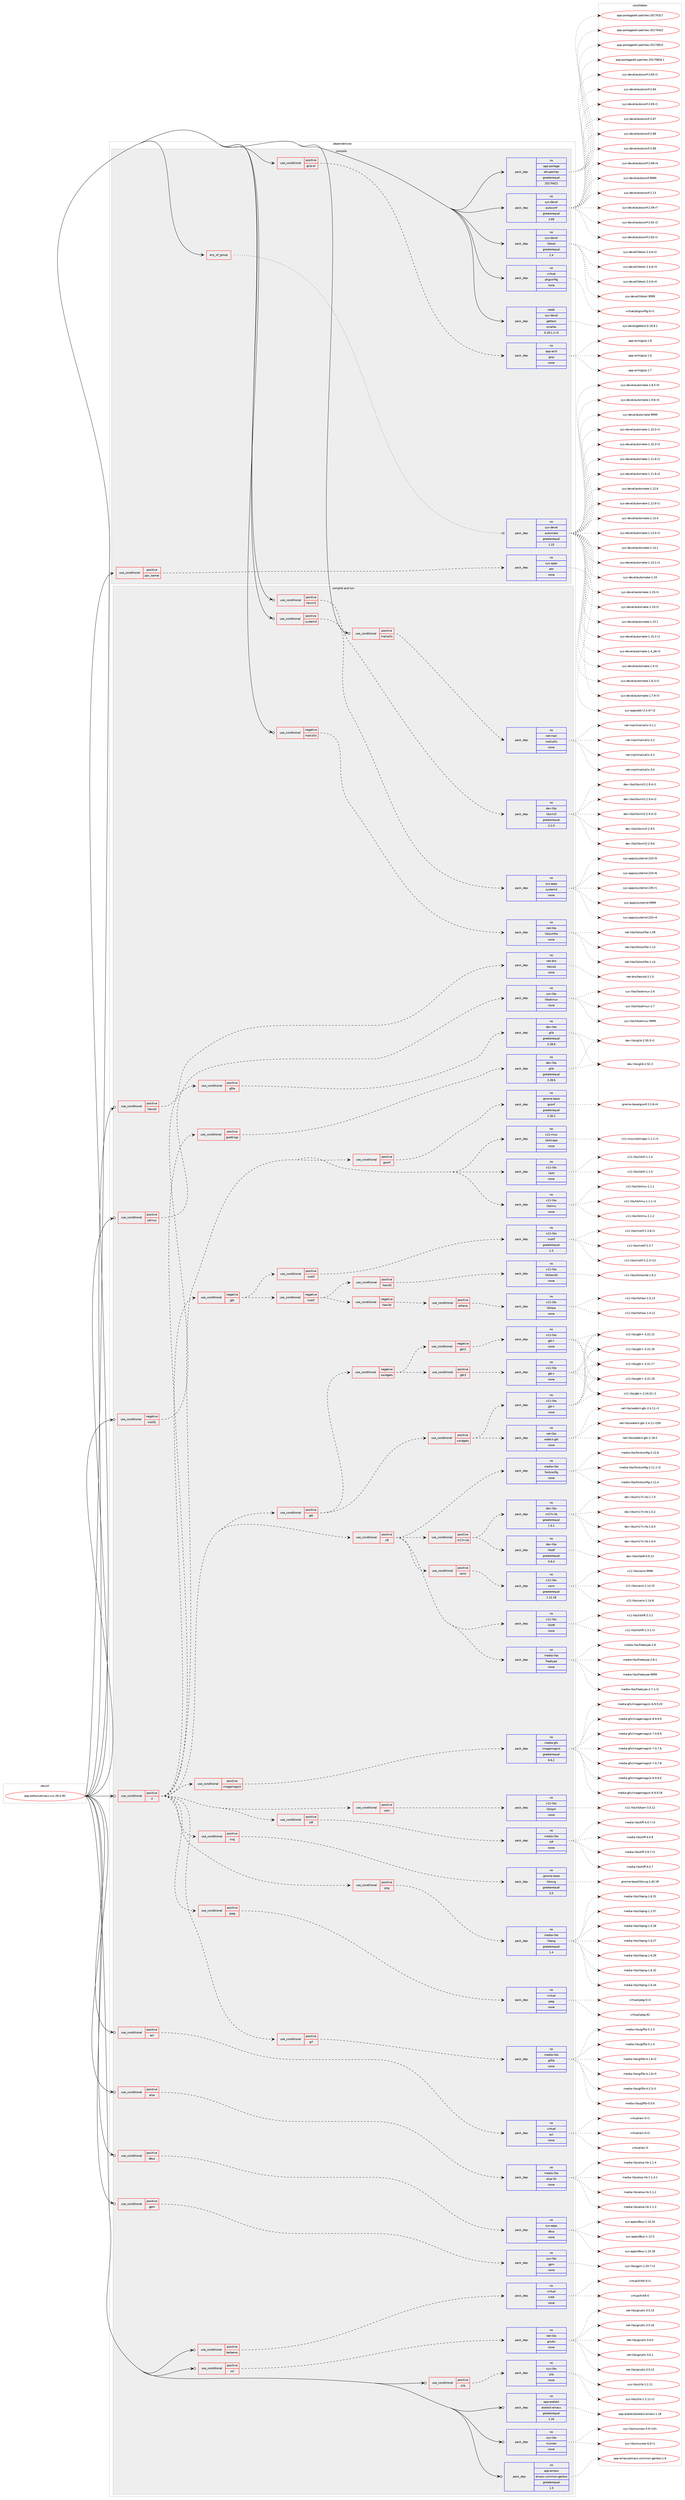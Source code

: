 digraph prolog {

# *************
# Graph options
# *************

newrank=true;
concentrate=true;
compound=true;
graph [rankdir=LR,fontname=Helvetica,fontsize=10,ranksep=1.5];#, ranksep=2.5, nodesep=0.2];
edge  [arrowhead=vee];
node  [fontname=Helvetica,fontsize=10];

# **********
# The ebuild
# **********

subgraph cluster_leftcol {
color=gray;
rank=same;
label=<<i>ebuild</i>>;
id [label="app-editors/emacs-vcs-26.0.90", color=red, width=4, href="../app-editors/emacs-vcs-26.0.90.svg"];
}

# ****************
# The dependencies
# ****************

subgraph cluster_midcol {
color=gray;
label=<<i>dependencies</i>>;
subgraph cluster_compile {
fillcolor="#eeeeee";
style=filled;
label=<<i>compile</i>>;
subgraph any343 {
dependency16558 [label=<<TABLE BORDER="0" CELLBORDER="1" CELLSPACING="0" CELLPADDING="4"><TR><TD CELLPADDING="10">any_of_group</TD></TR></TABLE>>, shape=none, color=red];subgraph pack12124 {
dependency16559 [label=<<TABLE BORDER="0" CELLBORDER="1" CELLSPACING="0" CELLPADDING="4" WIDTH="220"><TR><TD ROWSPAN="6" CELLPADDING="30">pack_dep</TD></TR><TR><TD WIDTH="110">no</TD></TR><TR><TD>sys-devel</TD></TR><TR><TD>automake</TD></TR><TR><TD>greaterequal</TD></TR><TR><TD>1.15</TD></TR></TABLE>>, shape=none, color=blue];
}
dependency16558:e -> dependency16559:w [weight=20,style="dotted",arrowhead="oinv"];
}
id:e -> dependency16558:w [weight=20,style="solid",arrowhead="vee"];
subgraph cond4087 {
dependency16560 [label=<<TABLE BORDER="0" CELLBORDER="1" CELLSPACING="0" CELLPADDING="4"><TR><TD ROWSPAN="3" CELLPADDING="10">use_conditional</TD></TR><TR><TD>positive</TD></TR><TR><TD>gzip-el</TD></TR></TABLE>>, shape=none, color=red];
subgraph pack12125 {
dependency16561 [label=<<TABLE BORDER="0" CELLBORDER="1" CELLSPACING="0" CELLPADDING="4" WIDTH="220"><TR><TD ROWSPAN="6" CELLPADDING="30">pack_dep</TD></TR><TR><TD WIDTH="110">no</TD></TR><TR><TD>app-arch</TD></TR><TR><TD>gzip</TD></TR><TR><TD>none</TD></TR><TR><TD></TD></TR></TABLE>>, shape=none, color=blue];
}
dependency16560:e -> dependency16561:w [weight=20,style="dashed",arrowhead="vee"];
}
id:e -> dependency16560:w [weight=20,style="solid",arrowhead="vee"];
subgraph cond4088 {
dependency16562 [label=<<TABLE BORDER="0" CELLBORDER="1" CELLSPACING="0" CELLPADDING="4"><TR><TD ROWSPAN="3" CELLPADDING="10">use_conditional</TD></TR><TR><TD>positive</TD></TR><TR><TD>pax_kernel</TD></TR></TABLE>>, shape=none, color=red];
subgraph pack12126 {
dependency16563 [label=<<TABLE BORDER="0" CELLBORDER="1" CELLSPACING="0" CELLPADDING="4" WIDTH="220"><TR><TD ROWSPAN="6" CELLPADDING="30">pack_dep</TD></TR><TR><TD WIDTH="110">no</TD></TR><TR><TD>sys-apps</TD></TR><TR><TD>attr</TD></TR><TR><TD>none</TD></TR><TR><TD></TD></TR></TABLE>>, shape=none, color=blue];
}
dependency16562:e -> dependency16563:w [weight=20,style="dashed",arrowhead="vee"];
}
id:e -> dependency16562:w [weight=20,style="solid",arrowhead="vee"];
subgraph pack12127 {
dependency16564 [label=<<TABLE BORDER="0" CELLBORDER="1" CELLSPACING="0" CELLPADDING="4" WIDTH="220"><TR><TD ROWSPAN="6" CELLPADDING="30">pack_dep</TD></TR><TR><TD WIDTH="110">no</TD></TR><TR><TD>app-portage</TD></TR><TR><TD>elt-patches</TD></TR><TR><TD>greaterequal</TD></TR><TR><TD>20170422</TD></TR></TABLE>>, shape=none, color=blue];
}
id:e -> dependency16564:w [weight=20,style="solid",arrowhead="vee"];
subgraph pack12128 {
dependency16565 [label=<<TABLE BORDER="0" CELLBORDER="1" CELLSPACING="0" CELLPADDING="4" WIDTH="220"><TR><TD ROWSPAN="6" CELLPADDING="30">pack_dep</TD></TR><TR><TD WIDTH="110">no</TD></TR><TR><TD>sys-devel</TD></TR><TR><TD>autoconf</TD></TR><TR><TD>greaterequal</TD></TR><TR><TD>2.69</TD></TR></TABLE>>, shape=none, color=blue];
}
id:e -> dependency16565:w [weight=20,style="solid",arrowhead="vee"];
subgraph pack12129 {
dependency16566 [label=<<TABLE BORDER="0" CELLBORDER="1" CELLSPACING="0" CELLPADDING="4" WIDTH="220"><TR><TD ROWSPAN="6" CELLPADDING="30">pack_dep</TD></TR><TR><TD WIDTH="110">no</TD></TR><TR><TD>sys-devel</TD></TR><TR><TD>libtool</TD></TR><TR><TD>greaterequal</TD></TR><TR><TD>2.4</TD></TR></TABLE>>, shape=none, color=blue];
}
id:e -> dependency16566:w [weight=20,style="solid",arrowhead="vee"];
subgraph pack12130 {
dependency16567 [label=<<TABLE BORDER="0" CELLBORDER="1" CELLSPACING="0" CELLPADDING="4" WIDTH="220"><TR><TD ROWSPAN="6" CELLPADDING="30">pack_dep</TD></TR><TR><TD WIDTH="110">no</TD></TR><TR><TD>virtual</TD></TR><TR><TD>pkgconfig</TD></TR><TR><TD>none</TD></TR><TR><TD></TD></TR></TABLE>>, shape=none, color=blue];
}
id:e -> dependency16567:w [weight=20,style="solid",arrowhead="vee"];
subgraph pack12131 {
dependency16568 [label=<<TABLE BORDER="0" CELLBORDER="1" CELLSPACING="0" CELLPADDING="4" WIDTH="220"><TR><TD ROWSPAN="6" CELLPADDING="30">pack_dep</TD></TR><TR><TD WIDTH="110">weak</TD></TR><TR><TD>sys-devel</TD></TR><TR><TD>gettext</TD></TR><TR><TD>smaller</TD></TR><TR><TD>0.18.1.1-r3</TD></TR></TABLE>>, shape=none, color=blue];
}
id:e -> dependency16568:w [weight=20,style="solid",arrowhead="vee"];
}
subgraph cluster_compileandrun {
fillcolor="#eeeeee";
style=filled;
label=<<i>compile and run</i>>;
subgraph cond4089 {
dependency16569 [label=<<TABLE BORDER="0" CELLBORDER="1" CELLSPACING="0" CELLPADDING="4"><TR><TD ROWSPAN="3" CELLPADDING="10">use_conditional</TD></TR><TR><TD>negative</TD></TR><TR><TD>inotify</TD></TR></TABLE>>, shape=none, color=red];
subgraph cond4090 {
dependency16570 [label=<<TABLE BORDER="0" CELLBORDER="1" CELLSPACING="0" CELLPADDING="4"><TR><TD ROWSPAN="3" CELLPADDING="10">use_conditional</TD></TR><TR><TD>positive</TD></TR><TR><TD>gfile</TD></TR></TABLE>>, shape=none, color=red];
subgraph pack12132 {
dependency16571 [label=<<TABLE BORDER="0" CELLBORDER="1" CELLSPACING="0" CELLPADDING="4" WIDTH="220"><TR><TD ROWSPAN="6" CELLPADDING="30">pack_dep</TD></TR><TR><TD WIDTH="110">no</TD></TR><TR><TD>dev-libs</TD></TR><TR><TD>glib</TD></TR><TR><TD>greaterequal</TD></TR><TR><TD>2.28.6</TD></TR></TABLE>>, shape=none, color=blue];
}
dependency16570:e -> dependency16571:w [weight=20,style="dashed",arrowhead="vee"];
}
dependency16569:e -> dependency16570:w [weight=20,style="dashed",arrowhead="vee"];
}
id:e -> dependency16569:w [weight=20,style="solid",arrowhead="odotvee"];
subgraph cond4091 {
dependency16572 [label=<<TABLE BORDER="0" CELLBORDER="1" CELLSPACING="0" CELLPADDING="4"><TR><TD ROWSPAN="3" CELLPADDING="10">use_conditional</TD></TR><TR><TD>negative</TD></TR><TR><TD>mailutils</TD></TR></TABLE>>, shape=none, color=red];
subgraph pack12133 {
dependency16573 [label=<<TABLE BORDER="0" CELLBORDER="1" CELLSPACING="0" CELLPADDING="4" WIDTH="220"><TR><TD ROWSPAN="6" CELLPADDING="30">pack_dep</TD></TR><TR><TD WIDTH="110">no</TD></TR><TR><TD>net-libs</TD></TR><TR><TD>liblockfile</TD></TR><TR><TD>none</TD></TR><TR><TD></TD></TR></TABLE>>, shape=none, color=blue];
}
dependency16572:e -> dependency16573:w [weight=20,style="dashed",arrowhead="vee"];
}
id:e -> dependency16572:w [weight=20,style="solid",arrowhead="odotvee"];
subgraph cond4092 {
dependency16574 [label=<<TABLE BORDER="0" CELLBORDER="1" CELLSPACING="0" CELLPADDING="4"><TR><TD ROWSPAN="3" CELLPADDING="10">use_conditional</TD></TR><TR><TD>positive</TD></TR><TR><TD>X</TD></TR></TABLE>>, shape=none, color=red];
subgraph pack12134 {
dependency16575 [label=<<TABLE BORDER="0" CELLBORDER="1" CELLSPACING="0" CELLPADDING="4" WIDTH="220"><TR><TD ROWSPAN="6" CELLPADDING="30">pack_dep</TD></TR><TR><TD WIDTH="110">no</TD></TR><TR><TD>x11-libs</TD></TR><TR><TD>libXmu</TD></TR><TR><TD>none</TD></TR><TR><TD></TD></TR></TABLE>>, shape=none, color=blue];
}
dependency16574:e -> dependency16575:w [weight=20,style="dashed",arrowhead="vee"];
subgraph pack12135 {
dependency16576 [label=<<TABLE BORDER="0" CELLBORDER="1" CELLSPACING="0" CELLPADDING="4" WIDTH="220"><TR><TD ROWSPAN="6" CELLPADDING="30">pack_dep</TD></TR><TR><TD WIDTH="110">no</TD></TR><TR><TD>x11-libs</TD></TR><TR><TD>libXt</TD></TR><TR><TD>none</TD></TR><TR><TD></TD></TR></TABLE>>, shape=none, color=blue];
}
dependency16574:e -> dependency16576:w [weight=20,style="dashed",arrowhead="vee"];
subgraph pack12136 {
dependency16577 [label=<<TABLE BORDER="0" CELLBORDER="1" CELLSPACING="0" CELLPADDING="4" WIDTH="220"><TR><TD ROWSPAN="6" CELLPADDING="30">pack_dep</TD></TR><TR><TD WIDTH="110">no</TD></TR><TR><TD>x11-misc</TD></TR><TR><TD>xbitmaps</TD></TR><TR><TD>none</TD></TR><TR><TD></TD></TR></TABLE>>, shape=none, color=blue];
}
dependency16574:e -> dependency16577:w [weight=20,style="dashed",arrowhead="vee"];
subgraph cond4093 {
dependency16578 [label=<<TABLE BORDER="0" CELLBORDER="1" CELLSPACING="0" CELLPADDING="4"><TR><TD ROWSPAN="3" CELLPADDING="10">use_conditional</TD></TR><TR><TD>positive</TD></TR><TR><TD>gconf</TD></TR></TABLE>>, shape=none, color=red];
subgraph pack12137 {
dependency16579 [label=<<TABLE BORDER="0" CELLBORDER="1" CELLSPACING="0" CELLPADDING="4" WIDTH="220"><TR><TD ROWSPAN="6" CELLPADDING="30">pack_dep</TD></TR><TR><TD WIDTH="110">no</TD></TR><TR><TD>gnome-base</TD></TR><TR><TD>gconf</TD></TR><TR><TD>greaterequal</TD></TR><TR><TD>2.26.2</TD></TR></TABLE>>, shape=none, color=blue];
}
dependency16578:e -> dependency16579:w [weight=20,style="dashed",arrowhead="vee"];
}
dependency16574:e -> dependency16578:w [weight=20,style="dashed",arrowhead="vee"];
subgraph cond4094 {
dependency16580 [label=<<TABLE BORDER="0" CELLBORDER="1" CELLSPACING="0" CELLPADDING="4"><TR><TD ROWSPAN="3" CELLPADDING="10">use_conditional</TD></TR><TR><TD>positive</TD></TR><TR><TD>gsettings</TD></TR></TABLE>>, shape=none, color=red];
subgraph pack12138 {
dependency16581 [label=<<TABLE BORDER="0" CELLBORDER="1" CELLSPACING="0" CELLPADDING="4" WIDTH="220"><TR><TD ROWSPAN="6" CELLPADDING="30">pack_dep</TD></TR><TR><TD WIDTH="110">no</TD></TR><TR><TD>dev-libs</TD></TR><TR><TD>glib</TD></TR><TR><TD>greaterequal</TD></TR><TR><TD>2.28.6</TD></TR></TABLE>>, shape=none, color=blue];
}
dependency16580:e -> dependency16581:w [weight=20,style="dashed",arrowhead="vee"];
}
dependency16574:e -> dependency16580:w [weight=20,style="dashed",arrowhead="vee"];
subgraph cond4095 {
dependency16582 [label=<<TABLE BORDER="0" CELLBORDER="1" CELLSPACING="0" CELLPADDING="4"><TR><TD ROWSPAN="3" CELLPADDING="10">use_conditional</TD></TR><TR><TD>positive</TD></TR><TR><TD>gif</TD></TR></TABLE>>, shape=none, color=red];
subgraph pack12139 {
dependency16583 [label=<<TABLE BORDER="0" CELLBORDER="1" CELLSPACING="0" CELLPADDING="4" WIDTH="220"><TR><TD ROWSPAN="6" CELLPADDING="30">pack_dep</TD></TR><TR><TD WIDTH="110">no</TD></TR><TR><TD>media-libs</TD></TR><TR><TD>giflib</TD></TR><TR><TD>none</TD></TR><TR><TD></TD></TR></TABLE>>, shape=none, color=blue];
}
dependency16582:e -> dependency16583:w [weight=20,style="dashed",arrowhead="vee"];
}
dependency16574:e -> dependency16582:w [weight=20,style="dashed",arrowhead="vee"];
subgraph cond4096 {
dependency16584 [label=<<TABLE BORDER="0" CELLBORDER="1" CELLSPACING="0" CELLPADDING="4"><TR><TD ROWSPAN="3" CELLPADDING="10">use_conditional</TD></TR><TR><TD>positive</TD></TR><TR><TD>jpeg</TD></TR></TABLE>>, shape=none, color=red];
subgraph pack12140 {
dependency16585 [label=<<TABLE BORDER="0" CELLBORDER="1" CELLSPACING="0" CELLPADDING="4" WIDTH="220"><TR><TD ROWSPAN="6" CELLPADDING="30">pack_dep</TD></TR><TR><TD WIDTH="110">no</TD></TR><TR><TD>virtual</TD></TR><TR><TD>jpeg</TD></TR><TR><TD>none</TD></TR><TR><TD></TD></TR></TABLE>>, shape=none, color=blue];
}
dependency16584:e -> dependency16585:w [weight=20,style="dashed",arrowhead="vee"];
}
dependency16574:e -> dependency16584:w [weight=20,style="dashed",arrowhead="vee"];
subgraph cond4097 {
dependency16586 [label=<<TABLE BORDER="0" CELLBORDER="1" CELLSPACING="0" CELLPADDING="4"><TR><TD ROWSPAN="3" CELLPADDING="10">use_conditional</TD></TR><TR><TD>positive</TD></TR><TR><TD>png</TD></TR></TABLE>>, shape=none, color=red];
subgraph pack12141 {
dependency16587 [label=<<TABLE BORDER="0" CELLBORDER="1" CELLSPACING="0" CELLPADDING="4" WIDTH="220"><TR><TD ROWSPAN="6" CELLPADDING="30">pack_dep</TD></TR><TR><TD WIDTH="110">no</TD></TR><TR><TD>media-libs</TD></TR><TR><TD>libpng</TD></TR><TR><TD>greaterequal</TD></TR><TR><TD>1.4</TD></TR></TABLE>>, shape=none, color=blue];
}
dependency16586:e -> dependency16587:w [weight=20,style="dashed",arrowhead="vee"];
}
dependency16574:e -> dependency16586:w [weight=20,style="dashed",arrowhead="vee"];
subgraph cond4098 {
dependency16588 [label=<<TABLE BORDER="0" CELLBORDER="1" CELLSPACING="0" CELLPADDING="4"><TR><TD ROWSPAN="3" CELLPADDING="10">use_conditional</TD></TR><TR><TD>positive</TD></TR><TR><TD>svg</TD></TR></TABLE>>, shape=none, color=red];
subgraph pack12142 {
dependency16589 [label=<<TABLE BORDER="0" CELLBORDER="1" CELLSPACING="0" CELLPADDING="4" WIDTH="220"><TR><TD ROWSPAN="6" CELLPADDING="30">pack_dep</TD></TR><TR><TD WIDTH="110">no</TD></TR><TR><TD>gnome-base</TD></TR><TR><TD>librsvg</TD></TR><TR><TD>greaterequal</TD></TR><TR><TD>2.0</TD></TR></TABLE>>, shape=none, color=blue];
}
dependency16588:e -> dependency16589:w [weight=20,style="dashed",arrowhead="vee"];
}
dependency16574:e -> dependency16588:w [weight=20,style="dashed",arrowhead="vee"];
subgraph cond4099 {
dependency16590 [label=<<TABLE BORDER="0" CELLBORDER="1" CELLSPACING="0" CELLPADDING="4"><TR><TD ROWSPAN="3" CELLPADDING="10">use_conditional</TD></TR><TR><TD>positive</TD></TR><TR><TD>tiff</TD></TR></TABLE>>, shape=none, color=red];
subgraph pack12143 {
dependency16591 [label=<<TABLE BORDER="0" CELLBORDER="1" CELLSPACING="0" CELLPADDING="4" WIDTH="220"><TR><TD ROWSPAN="6" CELLPADDING="30">pack_dep</TD></TR><TR><TD WIDTH="110">no</TD></TR><TR><TD>media-libs</TD></TR><TR><TD>tiff</TD></TR><TR><TD>none</TD></TR><TR><TD></TD></TR></TABLE>>, shape=none, color=blue];
}
dependency16590:e -> dependency16591:w [weight=20,style="dashed",arrowhead="vee"];
}
dependency16574:e -> dependency16590:w [weight=20,style="dashed",arrowhead="vee"];
subgraph cond4100 {
dependency16592 [label=<<TABLE BORDER="0" CELLBORDER="1" CELLSPACING="0" CELLPADDING="4"><TR><TD ROWSPAN="3" CELLPADDING="10">use_conditional</TD></TR><TR><TD>positive</TD></TR><TR><TD>xpm</TD></TR></TABLE>>, shape=none, color=red];
subgraph pack12144 {
dependency16593 [label=<<TABLE BORDER="0" CELLBORDER="1" CELLSPACING="0" CELLPADDING="4" WIDTH="220"><TR><TD ROWSPAN="6" CELLPADDING="30">pack_dep</TD></TR><TR><TD WIDTH="110">no</TD></TR><TR><TD>x11-libs</TD></TR><TR><TD>libXpm</TD></TR><TR><TD>none</TD></TR><TR><TD></TD></TR></TABLE>>, shape=none, color=blue];
}
dependency16592:e -> dependency16593:w [weight=20,style="dashed",arrowhead="vee"];
}
dependency16574:e -> dependency16592:w [weight=20,style="dashed",arrowhead="vee"];
subgraph cond4101 {
dependency16594 [label=<<TABLE BORDER="0" CELLBORDER="1" CELLSPACING="0" CELLPADDING="4"><TR><TD ROWSPAN="3" CELLPADDING="10">use_conditional</TD></TR><TR><TD>positive</TD></TR><TR><TD>imagemagick</TD></TR></TABLE>>, shape=none, color=red];
subgraph pack12145 {
dependency16595 [label=<<TABLE BORDER="0" CELLBORDER="1" CELLSPACING="0" CELLPADDING="4" WIDTH="220"><TR><TD ROWSPAN="6" CELLPADDING="30">pack_dep</TD></TR><TR><TD WIDTH="110">no</TD></TR><TR><TD>media-gfx</TD></TR><TR><TD>imagemagick</TD></TR><TR><TD>greaterequal</TD></TR><TR><TD>6.6.2</TD></TR></TABLE>>, shape=none, color=blue];
}
dependency16594:e -> dependency16595:w [weight=20,style="dashed",arrowhead="vee"];
}
dependency16574:e -> dependency16594:w [weight=20,style="dashed",arrowhead="vee"];
subgraph cond4102 {
dependency16596 [label=<<TABLE BORDER="0" CELLBORDER="1" CELLSPACING="0" CELLPADDING="4"><TR><TD ROWSPAN="3" CELLPADDING="10">use_conditional</TD></TR><TR><TD>positive</TD></TR><TR><TD>xft</TD></TR></TABLE>>, shape=none, color=red];
subgraph pack12146 {
dependency16597 [label=<<TABLE BORDER="0" CELLBORDER="1" CELLSPACING="0" CELLPADDING="4" WIDTH="220"><TR><TD ROWSPAN="6" CELLPADDING="30">pack_dep</TD></TR><TR><TD WIDTH="110">no</TD></TR><TR><TD>media-libs</TD></TR><TR><TD>fontconfig</TD></TR><TR><TD>none</TD></TR><TR><TD></TD></TR></TABLE>>, shape=none, color=blue];
}
dependency16596:e -> dependency16597:w [weight=20,style="dashed",arrowhead="vee"];
subgraph pack12147 {
dependency16598 [label=<<TABLE BORDER="0" CELLBORDER="1" CELLSPACING="0" CELLPADDING="4" WIDTH="220"><TR><TD ROWSPAN="6" CELLPADDING="30">pack_dep</TD></TR><TR><TD WIDTH="110">no</TD></TR><TR><TD>media-libs</TD></TR><TR><TD>freetype</TD></TR><TR><TD>none</TD></TR><TR><TD></TD></TR></TABLE>>, shape=none, color=blue];
}
dependency16596:e -> dependency16598:w [weight=20,style="dashed",arrowhead="vee"];
subgraph pack12148 {
dependency16599 [label=<<TABLE BORDER="0" CELLBORDER="1" CELLSPACING="0" CELLPADDING="4" WIDTH="220"><TR><TD ROWSPAN="6" CELLPADDING="30">pack_dep</TD></TR><TR><TD WIDTH="110">no</TD></TR><TR><TD>x11-libs</TD></TR><TR><TD>libXft</TD></TR><TR><TD>none</TD></TR><TR><TD></TD></TR></TABLE>>, shape=none, color=blue];
}
dependency16596:e -> dependency16599:w [weight=20,style="dashed",arrowhead="vee"];
subgraph cond4103 {
dependency16600 [label=<<TABLE BORDER="0" CELLBORDER="1" CELLSPACING="0" CELLPADDING="4"><TR><TD ROWSPAN="3" CELLPADDING="10">use_conditional</TD></TR><TR><TD>positive</TD></TR><TR><TD>cairo</TD></TR></TABLE>>, shape=none, color=red];
subgraph pack12149 {
dependency16601 [label=<<TABLE BORDER="0" CELLBORDER="1" CELLSPACING="0" CELLPADDING="4" WIDTH="220"><TR><TD ROWSPAN="6" CELLPADDING="30">pack_dep</TD></TR><TR><TD WIDTH="110">no</TD></TR><TR><TD>x11-libs</TD></TR><TR><TD>cairo</TD></TR><TR><TD>greaterequal</TD></TR><TR><TD>1.12.18</TD></TR></TABLE>>, shape=none, color=blue];
}
dependency16600:e -> dependency16601:w [weight=20,style="dashed",arrowhead="vee"];
}
dependency16596:e -> dependency16600:w [weight=20,style="dashed",arrowhead="vee"];
subgraph cond4104 {
dependency16602 [label=<<TABLE BORDER="0" CELLBORDER="1" CELLSPACING="0" CELLPADDING="4"><TR><TD ROWSPAN="3" CELLPADDING="10">use_conditional</TD></TR><TR><TD>positive</TD></TR><TR><TD>m17n-lib</TD></TR></TABLE>>, shape=none, color=red];
subgraph pack12150 {
dependency16603 [label=<<TABLE BORDER="0" CELLBORDER="1" CELLSPACING="0" CELLPADDING="4" WIDTH="220"><TR><TD ROWSPAN="6" CELLPADDING="30">pack_dep</TD></TR><TR><TD WIDTH="110">no</TD></TR><TR><TD>dev-libs</TD></TR><TR><TD>libotf</TD></TR><TR><TD>greaterequal</TD></TR><TR><TD>0.9.4</TD></TR></TABLE>>, shape=none, color=blue];
}
dependency16602:e -> dependency16603:w [weight=20,style="dashed",arrowhead="vee"];
subgraph pack12151 {
dependency16604 [label=<<TABLE BORDER="0" CELLBORDER="1" CELLSPACING="0" CELLPADDING="4" WIDTH="220"><TR><TD ROWSPAN="6" CELLPADDING="30">pack_dep</TD></TR><TR><TD WIDTH="110">no</TD></TR><TR><TD>dev-libs</TD></TR><TR><TD>m17n-lib</TD></TR><TR><TD>greaterequal</TD></TR><TR><TD>1.5.1</TD></TR></TABLE>>, shape=none, color=blue];
}
dependency16602:e -> dependency16604:w [weight=20,style="dashed",arrowhead="vee"];
}
dependency16596:e -> dependency16602:w [weight=20,style="dashed",arrowhead="vee"];
}
dependency16574:e -> dependency16596:w [weight=20,style="dashed",arrowhead="vee"];
subgraph cond4105 {
dependency16605 [label=<<TABLE BORDER="0" CELLBORDER="1" CELLSPACING="0" CELLPADDING="4"><TR><TD ROWSPAN="3" CELLPADDING="10">use_conditional</TD></TR><TR><TD>positive</TD></TR><TR><TD>gtk</TD></TR></TABLE>>, shape=none, color=red];
subgraph cond4106 {
dependency16606 [label=<<TABLE BORDER="0" CELLBORDER="1" CELLSPACING="0" CELLPADDING="4"><TR><TD ROWSPAN="3" CELLPADDING="10">use_conditional</TD></TR><TR><TD>positive</TD></TR><TR><TD>xwidgets</TD></TR></TABLE>>, shape=none, color=red];
subgraph pack12152 {
dependency16607 [label=<<TABLE BORDER="0" CELLBORDER="1" CELLSPACING="0" CELLPADDING="4" WIDTH="220"><TR><TD ROWSPAN="6" CELLPADDING="30">pack_dep</TD></TR><TR><TD WIDTH="110">no</TD></TR><TR><TD>x11-libs</TD></TR><TR><TD>gtk+</TD></TR><TR><TD>none</TD></TR><TR><TD></TD></TR></TABLE>>, shape=none, color=blue];
}
dependency16606:e -> dependency16607:w [weight=20,style="dashed",arrowhead="vee"];
subgraph pack12153 {
dependency16608 [label=<<TABLE BORDER="0" CELLBORDER="1" CELLSPACING="0" CELLPADDING="4" WIDTH="220"><TR><TD ROWSPAN="6" CELLPADDING="30">pack_dep</TD></TR><TR><TD WIDTH="110">no</TD></TR><TR><TD>net-libs</TD></TR><TR><TD>webkit-gtk</TD></TR><TR><TD>none</TD></TR><TR><TD></TD></TR></TABLE>>, shape=none, color=blue];
}
dependency16606:e -> dependency16608:w [weight=20,style="dashed",arrowhead="vee"];
}
dependency16605:e -> dependency16606:w [weight=20,style="dashed",arrowhead="vee"];
subgraph cond4107 {
dependency16609 [label=<<TABLE BORDER="0" CELLBORDER="1" CELLSPACING="0" CELLPADDING="4"><TR><TD ROWSPAN="3" CELLPADDING="10">use_conditional</TD></TR><TR><TD>negative</TD></TR><TR><TD>xwidgets</TD></TR></TABLE>>, shape=none, color=red];
subgraph cond4108 {
dependency16610 [label=<<TABLE BORDER="0" CELLBORDER="1" CELLSPACING="0" CELLPADDING="4"><TR><TD ROWSPAN="3" CELLPADDING="10">use_conditional</TD></TR><TR><TD>positive</TD></TR><TR><TD>gtk3</TD></TR></TABLE>>, shape=none, color=red];
subgraph pack12154 {
dependency16611 [label=<<TABLE BORDER="0" CELLBORDER="1" CELLSPACING="0" CELLPADDING="4" WIDTH="220"><TR><TD ROWSPAN="6" CELLPADDING="30">pack_dep</TD></TR><TR><TD WIDTH="110">no</TD></TR><TR><TD>x11-libs</TD></TR><TR><TD>gtk+</TD></TR><TR><TD>none</TD></TR><TR><TD></TD></TR></TABLE>>, shape=none, color=blue];
}
dependency16610:e -> dependency16611:w [weight=20,style="dashed",arrowhead="vee"];
}
dependency16609:e -> dependency16610:w [weight=20,style="dashed",arrowhead="vee"];
subgraph cond4109 {
dependency16612 [label=<<TABLE BORDER="0" CELLBORDER="1" CELLSPACING="0" CELLPADDING="4"><TR><TD ROWSPAN="3" CELLPADDING="10">use_conditional</TD></TR><TR><TD>negative</TD></TR><TR><TD>gtk3</TD></TR></TABLE>>, shape=none, color=red];
subgraph pack12155 {
dependency16613 [label=<<TABLE BORDER="0" CELLBORDER="1" CELLSPACING="0" CELLPADDING="4" WIDTH="220"><TR><TD ROWSPAN="6" CELLPADDING="30">pack_dep</TD></TR><TR><TD WIDTH="110">no</TD></TR><TR><TD>x11-libs</TD></TR><TR><TD>gtk+</TD></TR><TR><TD>none</TD></TR><TR><TD></TD></TR></TABLE>>, shape=none, color=blue];
}
dependency16612:e -> dependency16613:w [weight=20,style="dashed",arrowhead="vee"];
}
dependency16609:e -> dependency16612:w [weight=20,style="dashed",arrowhead="vee"];
}
dependency16605:e -> dependency16609:w [weight=20,style="dashed",arrowhead="vee"];
}
dependency16574:e -> dependency16605:w [weight=20,style="dashed",arrowhead="vee"];
subgraph cond4110 {
dependency16614 [label=<<TABLE BORDER="0" CELLBORDER="1" CELLSPACING="0" CELLPADDING="4"><TR><TD ROWSPAN="3" CELLPADDING="10">use_conditional</TD></TR><TR><TD>negative</TD></TR><TR><TD>gtk</TD></TR></TABLE>>, shape=none, color=red];
subgraph cond4111 {
dependency16615 [label=<<TABLE BORDER="0" CELLBORDER="1" CELLSPACING="0" CELLPADDING="4"><TR><TD ROWSPAN="3" CELLPADDING="10">use_conditional</TD></TR><TR><TD>positive</TD></TR><TR><TD>motif</TD></TR></TABLE>>, shape=none, color=red];
subgraph pack12156 {
dependency16616 [label=<<TABLE BORDER="0" CELLBORDER="1" CELLSPACING="0" CELLPADDING="4" WIDTH="220"><TR><TD ROWSPAN="6" CELLPADDING="30">pack_dep</TD></TR><TR><TD WIDTH="110">no</TD></TR><TR><TD>x11-libs</TD></TR><TR><TD>motif</TD></TR><TR><TD>greaterequal</TD></TR><TR><TD>2.3</TD></TR></TABLE>>, shape=none, color=blue];
}
dependency16615:e -> dependency16616:w [weight=20,style="dashed",arrowhead="vee"];
}
dependency16614:e -> dependency16615:w [weight=20,style="dashed",arrowhead="vee"];
subgraph cond4112 {
dependency16617 [label=<<TABLE BORDER="0" CELLBORDER="1" CELLSPACING="0" CELLPADDING="4"><TR><TD ROWSPAN="3" CELLPADDING="10">use_conditional</TD></TR><TR><TD>negative</TD></TR><TR><TD>motif</TD></TR></TABLE>>, shape=none, color=red];
subgraph cond4113 {
dependency16618 [label=<<TABLE BORDER="0" CELLBORDER="1" CELLSPACING="0" CELLPADDING="4"><TR><TD ROWSPAN="3" CELLPADDING="10">use_conditional</TD></TR><TR><TD>positive</TD></TR><TR><TD>Xaw3d</TD></TR></TABLE>>, shape=none, color=red];
subgraph pack12157 {
dependency16619 [label=<<TABLE BORDER="0" CELLBORDER="1" CELLSPACING="0" CELLPADDING="4" WIDTH="220"><TR><TD ROWSPAN="6" CELLPADDING="30">pack_dep</TD></TR><TR><TD WIDTH="110">no</TD></TR><TR><TD>x11-libs</TD></TR><TR><TD>libXaw3d</TD></TR><TR><TD>none</TD></TR><TR><TD></TD></TR></TABLE>>, shape=none, color=blue];
}
dependency16618:e -> dependency16619:w [weight=20,style="dashed",arrowhead="vee"];
}
dependency16617:e -> dependency16618:w [weight=20,style="dashed",arrowhead="vee"];
subgraph cond4114 {
dependency16620 [label=<<TABLE BORDER="0" CELLBORDER="1" CELLSPACING="0" CELLPADDING="4"><TR><TD ROWSPAN="3" CELLPADDING="10">use_conditional</TD></TR><TR><TD>negative</TD></TR><TR><TD>Xaw3d</TD></TR></TABLE>>, shape=none, color=red];
subgraph cond4115 {
dependency16621 [label=<<TABLE BORDER="0" CELLBORDER="1" CELLSPACING="0" CELLPADDING="4"><TR><TD ROWSPAN="3" CELLPADDING="10">use_conditional</TD></TR><TR><TD>positive</TD></TR><TR><TD>athena</TD></TR></TABLE>>, shape=none, color=red];
subgraph pack12158 {
dependency16622 [label=<<TABLE BORDER="0" CELLBORDER="1" CELLSPACING="0" CELLPADDING="4" WIDTH="220"><TR><TD ROWSPAN="6" CELLPADDING="30">pack_dep</TD></TR><TR><TD WIDTH="110">no</TD></TR><TR><TD>x11-libs</TD></TR><TR><TD>libXaw</TD></TR><TR><TD>none</TD></TR><TR><TD></TD></TR></TABLE>>, shape=none, color=blue];
}
dependency16621:e -> dependency16622:w [weight=20,style="dashed",arrowhead="vee"];
}
dependency16620:e -> dependency16621:w [weight=20,style="dashed",arrowhead="vee"];
}
dependency16617:e -> dependency16620:w [weight=20,style="dashed",arrowhead="vee"];
}
dependency16614:e -> dependency16617:w [weight=20,style="dashed",arrowhead="vee"];
}
dependency16574:e -> dependency16614:w [weight=20,style="dashed",arrowhead="vee"];
}
id:e -> dependency16574:w [weight=20,style="solid",arrowhead="odotvee"];
subgraph cond4116 {
dependency16623 [label=<<TABLE BORDER="0" CELLBORDER="1" CELLSPACING="0" CELLPADDING="4"><TR><TD ROWSPAN="3" CELLPADDING="10">use_conditional</TD></TR><TR><TD>positive</TD></TR><TR><TD>acl</TD></TR></TABLE>>, shape=none, color=red];
subgraph pack12159 {
dependency16624 [label=<<TABLE BORDER="0" CELLBORDER="1" CELLSPACING="0" CELLPADDING="4" WIDTH="220"><TR><TD ROWSPAN="6" CELLPADDING="30">pack_dep</TD></TR><TR><TD WIDTH="110">no</TD></TR><TR><TD>virtual</TD></TR><TR><TD>acl</TD></TR><TR><TD>none</TD></TR><TR><TD></TD></TR></TABLE>>, shape=none, color=blue];
}
dependency16623:e -> dependency16624:w [weight=20,style="dashed",arrowhead="vee"];
}
id:e -> dependency16623:w [weight=20,style="solid",arrowhead="odotvee"];
subgraph cond4117 {
dependency16625 [label=<<TABLE BORDER="0" CELLBORDER="1" CELLSPACING="0" CELLPADDING="4"><TR><TD ROWSPAN="3" CELLPADDING="10">use_conditional</TD></TR><TR><TD>positive</TD></TR><TR><TD>alsa</TD></TR></TABLE>>, shape=none, color=red];
subgraph pack12160 {
dependency16626 [label=<<TABLE BORDER="0" CELLBORDER="1" CELLSPACING="0" CELLPADDING="4" WIDTH="220"><TR><TD ROWSPAN="6" CELLPADDING="30">pack_dep</TD></TR><TR><TD WIDTH="110">no</TD></TR><TR><TD>media-libs</TD></TR><TR><TD>alsa-lib</TD></TR><TR><TD>none</TD></TR><TR><TD></TD></TR></TABLE>>, shape=none, color=blue];
}
dependency16625:e -> dependency16626:w [weight=20,style="dashed",arrowhead="vee"];
}
id:e -> dependency16625:w [weight=20,style="solid",arrowhead="odotvee"];
subgraph cond4118 {
dependency16627 [label=<<TABLE BORDER="0" CELLBORDER="1" CELLSPACING="0" CELLPADDING="4"><TR><TD ROWSPAN="3" CELLPADDING="10">use_conditional</TD></TR><TR><TD>positive</TD></TR><TR><TD>dbus</TD></TR></TABLE>>, shape=none, color=red];
subgraph pack12161 {
dependency16628 [label=<<TABLE BORDER="0" CELLBORDER="1" CELLSPACING="0" CELLPADDING="4" WIDTH="220"><TR><TD ROWSPAN="6" CELLPADDING="30">pack_dep</TD></TR><TR><TD WIDTH="110">no</TD></TR><TR><TD>sys-apps</TD></TR><TR><TD>dbus</TD></TR><TR><TD>none</TD></TR><TR><TD></TD></TR></TABLE>>, shape=none, color=blue];
}
dependency16627:e -> dependency16628:w [weight=20,style="dashed",arrowhead="vee"];
}
id:e -> dependency16627:w [weight=20,style="solid",arrowhead="odotvee"];
subgraph cond4119 {
dependency16629 [label=<<TABLE BORDER="0" CELLBORDER="1" CELLSPACING="0" CELLPADDING="4"><TR><TD ROWSPAN="3" CELLPADDING="10">use_conditional</TD></TR><TR><TD>positive</TD></TR><TR><TD>gpm</TD></TR></TABLE>>, shape=none, color=red];
subgraph pack12162 {
dependency16630 [label=<<TABLE BORDER="0" CELLBORDER="1" CELLSPACING="0" CELLPADDING="4" WIDTH="220"><TR><TD ROWSPAN="6" CELLPADDING="30">pack_dep</TD></TR><TR><TD WIDTH="110">no</TD></TR><TR><TD>sys-libs</TD></TR><TR><TD>gpm</TD></TR><TR><TD>none</TD></TR><TR><TD></TD></TR></TABLE>>, shape=none, color=blue];
}
dependency16629:e -> dependency16630:w [weight=20,style="dashed",arrowhead="vee"];
}
id:e -> dependency16629:w [weight=20,style="solid",arrowhead="odotvee"];
subgraph cond4120 {
dependency16631 [label=<<TABLE BORDER="0" CELLBORDER="1" CELLSPACING="0" CELLPADDING="4"><TR><TD ROWSPAN="3" CELLPADDING="10">use_conditional</TD></TR><TR><TD>positive</TD></TR><TR><TD>hesiod</TD></TR></TABLE>>, shape=none, color=red];
subgraph pack12163 {
dependency16632 [label=<<TABLE BORDER="0" CELLBORDER="1" CELLSPACING="0" CELLPADDING="4" WIDTH="220"><TR><TD ROWSPAN="6" CELLPADDING="30">pack_dep</TD></TR><TR><TD WIDTH="110">no</TD></TR><TR><TD>net-dns</TD></TR><TR><TD>hesiod</TD></TR><TR><TD>none</TD></TR><TR><TD></TD></TR></TABLE>>, shape=none, color=blue];
}
dependency16631:e -> dependency16632:w [weight=20,style="dashed",arrowhead="vee"];
}
id:e -> dependency16631:w [weight=20,style="solid",arrowhead="odotvee"];
subgraph cond4121 {
dependency16633 [label=<<TABLE BORDER="0" CELLBORDER="1" CELLSPACING="0" CELLPADDING="4"><TR><TD ROWSPAN="3" CELLPADDING="10">use_conditional</TD></TR><TR><TD>positive</TD></TR><TR><TD>kerberos</TD></TR></TABLE>>, shape=none, color=red];
subgraph pack12164 {
dependency16634 [label=<<TABLE BORDER="0" CELLBORDER="1" CELLSPACING="0" CELLPADDING="4" WIDTH="220"><TR><TD ROWSPAN="6" CELLPADDING="30">pack_dep</TD></TR><TR><TD WIDTH="110">no</TD></TR><TR><TD>virtual</TD></TR><TR><TD>krb5</TD></TR><TR><TD>none</TD></TR><TR><TD></TD></TR></TABLE>>, shape=none, color=blue];
}
dependency16633:e -> dependency16634:w [weight=20,style="dashed",arrowhead="vee"];
}
id:e -> dependency16633:w [weight=20,style="solid",arrowhead="odotvee"];
subgraph cond4122 {
dependency16635 [label=<<TABLE BORDER="0" CELLBORDER="1" CELLSPACING="0" CELLPADDING="4"><TR><TD ROWSPAN="3" CELLPADDING="10">use_conditional</TD></TR><TR><TD>positive</TD></TR><TR><TD>libxml2</TD></TR></TABLE>>, shape=none, color=red];
subgraph pack12165 {
dependency16636 [label=<<TABLE BORDER="0" CELLBORDER="1" CELLSPACING="0" CELLPADDING="4" WIDTH="220"><TR><TD ROWSPAN="6" CELLPADDING="30">pack_dep</TD></TR><TR><TD WIDTH="110">no</TD></TR><TR><TD>dev-libs</TD></TR><TR><TD>libxml2</TD></TR><TR><TD>greaterequal</TD></TR><TR><TD>2.2.0</TD></TR></TABLE>>, shape=none, color=blue];
}
dependency16635:e -> dependency16636:w [weight=20,style="dashed",arrowhead="vee"];
}
id:e -> dependency16635:w [weight=20,style="solid",arrowhead="odotvee"];
subgraph cond4123 {
dependency16637 [label=<<TABLE BORDER="0" CELLBORDER="1" CELLSPACING="0" CELLPADDING="4"><TR><TD ROWSPAN="3" CELLPADDING="10">use_conditional</TD></TR><TR><TD>positive</TD></TR><TR><TD>mailutils</TD></TR></TABLE>>, shape=none, color=red];
subgraph pack12166 {
dependency16638 [label=<<TABLE BORDER="0" CELLBORDER="1" CELLSPACING="0" CELLPADDING="4" WIDTH="220"><TR><TD ROWSPAN="6" CELLPADDING="30">pack_dep</TD></TR><TR><TD WIDTH="110">no</TD></TR><TR><TD>net-mail</TD></TR><TR><TD>mailutils</TD></TR><TR><TD>none</TD></TR><TR><TD></TD></TR></TABLE>>, shape=none, color=blue];
}
dependency16637:e -> dependency16638:w [weight=20,style="dashed",arrowhead="vee"];
}
id:e -> dependency16637:w [weight=20,style="solid",arrowhead="odotvee"];
subgraph cond4124 {
dependency16639 [label=<<TABLE BORDER="0" CELLBORDER="1" CELLSPACING="0" CELLPADDING="4"><TR><TD ROWSPAN="3" CELLPADDING="10">use_conditional</TD></TR><TR><TD>positive</TD></TR><TR><TD>selinux</TD></TR></TABLE>>, shape=none, color=red];
subgraph pack12167 {
dependency16640 [label=<<TABLE BORDER="0" CELLBORDER="1" CELLSPACING="0" CELLPADDING="4" WIDTH="220"><TR><TD ROWSPAN="6" CELLPADDING="30">pack_dep</TD></TR><TR><TD WIDTH="110">no</TD></TR><TR><TD>sys-libs</TD></TR><TR><TD>libselinux</TD></TR><TR><TD>none</TD></TR><TR><TD></TD></TR></TABLE>>, shape=none, color=blue];
}
dependency16639:e -> dependency16640:w [weight=20,style="dashed",arrowhead="vee"];
}
id:e -> dependency16639:w [weight=20,style="solid",arrowhead="odotvee"];
subgraph cond4125 {
dependency16641 [label=<<TABLE BORDER="0" CELLBORDER="1" CELLSPACING="0" CELLPADDING="4"><TR><TD ROWSPAN="3" CELLPADDING="10">use_conditional</TD></TR><TR><TD>positive</TD></TR><TR><TD>ssl</TD></TR></TABLE>>, shape=none, color=red];
subgraph pack12168 {
dependency16642 [label=<<TABLE BORDER="0" CELLBORDER="1" CELLSPACING="0" CELLPADDING="4" WIDTH="220"><TR><TD ROWSPAN="6" CELLPADDING="30">pack_dep</TD></TR><TR><TD WIDTH="110">no</TD></TR><TR><TD>net-libs</TD></TR><TR><TD>gnutls</TD></TR><TR><TD>none</TD></TR><TR><TD></TD></TR></TABLE>>, shape=none, color=blue];
}
dependency16641:e -> dependency16642:w [weight=20,style="dashed",arrowhead="vee"];
}
id:e -> dependency16641:w [weight=20,style="solid",arrowhead="odotvee"];
subgraph cond4126 {
dependency16643 [label=<<TABLE BORDER="0" CELLBORDER="1" CELLSPACING="0" CELLPADDING="4"><TR><TD ROWSPAN="3" CELLPADDING="10">use_conditional</TD></TR><TR><TD>positive</TD></TR><TR><TD>systemd</TD></TR></TABLE>>, shape=none, color=red];
subgraph pack12169 {
dependency16644 [label=<<TABLE BORDER="0" CELLBORDER="1" CELLSPACING="0" CELLPADDING="4" WIDTH="220"><TR><TD ROWSPAN="6" CELLPADDING="30">pack_dep</TD></TR><TR><TD WIDTH="110">no</TD></TR><TR><TD>sys-apps</TD></TR><TR><TD>systemd</TD></TR><TR><TD>none</TD></TR><TR><TD></TD></TR></TABLE>>, shape=none, color=blue];
}
dependency16643:e -> dependency16644:w [weight=20,style="dashed",arrowhead="vee"];
}
id:e -> dependency16643:w [weight=20,style="solid",arrowhead="odotvee"];
subgraph cond4127 {
dependency16645 [label=<<TABLE BORDER="0" CELLBORDER="1" CELLSPACING="0" CELLPADDING="4"><TR><TD ROWSPAN="3" CELLPADDING="10">use_conditional</TD></TR><TR><TD>positive</TD></TR><TR><TD>zlib</TD></TR></TABLE>>, shape=none, color=red];
subgraph pack12170 {
dependency16646 [label=<<TABLE BORDER="0" CELLBORDER="1" CELLSPACING="0" CELLPADDING="4" WIDTH="220"><TR><TD ROWSPAN="6" CELLPADDING="30">pack_dep</TD></TR><TR><TD WIDTH="110">no</TD></TR><TR><TD>sys-libs</TD></TR><TR><TD>zlib</TD></TR><TR><TD>none</TD></TR><TR><TD></TD></TR></TABLE>>, shape=none, color=blue];
}
dependency16645:e -> dependency16646:w [weight=20,style="dashed",arrowhead="vee"];
}
id:e -> dependency16645:w [weight=20,style="solid",arrowhead="odotvee"];
subgraph pack12171 {
dependency16647 [label=<<TABLE BORDER="0" CELLBORDER="1" CELLSPACING="0" CELLPADDING="4" WIDTH="220"><TR><TD ROWSPAN="6" CELLPADDING="30">pack_dep</TD></TR><TR><TD WIDTH="110">no</TD></TR><TR><TD>app-emacs</TD></TR><TR><TD>emacs-common-gentoo</TD></TR><TR><TD>greaterequal</TD></TR><TR><TD>1.5</TD></TR></TABLE>>, shape=none, color=blue];
}
id:e -> dependency16647:w [weight=20,style="solid",arrowhead="odotvee"];
subgraph pack12172 {
dependency16648 [label=<<TABLE BORDER="0" CELLBORDER="1" CELLSPACING="0" CELLPADDING="4" WIDTH="220"><TR><TD ROWSPAN="6" CELLPADDING="30">pack_dep</TD></TR><TR><TD WIDTH="110">no</TD></TR><TR><TD>app-eselect</TD></TR><TR><TD>eselect-emacs</TD></TR><TR><TD>greaterequal</TD></TR><TR><TD>1.16</TD></TR></TABLE>>, shape=none, color=blue];
}
id:e -> dependency16648:w [weight=20,style="solid",arrowhead="odotvee"];
subgraph pack12173 {
dependency16649 [label=<<TABLE BORDER="0" CELLBORDER="1" CELLSPACING="0" CELLPADDING="4" WIDTH="220"><TR><TD ROWSPAN="6" CELLPADDING="30">pack_dep</TD></TR><TR><TD WIDTH="110">no</TD></TR><TR><TD>sys-libs</TD></TR><TR><TD>ncurses</TD></TR><TR><TD>none</TD></TR><TR><TD></TD></TR></TABLE>>, shape=none, color=blue];
}
id:e -> dependency16649:w [weight=20,style="solid",arrowhead="odotvee"];
}
subgraph cluster_run {
fillcolor="#eeeeee";
style=filled;
label=<<i>run</i>>;
}
}

# **************
# The candidates
# **************

subgraph cluster_choices {
rank=same;
color=gray;
label=<<i>candidates</i>>;

subgraph choice12124 {
color=black;
nodesep=1;
choice11512111545100101118101108479711711611110997107101454946494846514511449 [label="sys-devel/automake-1.10.3-r1", color=red, width=4,href="../sys-devel/automake-1.10.3-r1.svg"];
choice11512111545100101118101108479711711611110997107101454946494846514511450 [label="sys-devel/automake-1.10.3-r2", color=red, width=4,href="../sys-devel/automake-1.10.3-r2.svg"];
choice11512111545100101118101108479711711611110997107101454946494946544511449 [label="sys-devel/automake-1.11.6-r1", color=red, width=4,href="../sys-devel/automake-1.11.6-r1.svg"];
choice11512111545100101118101108479711711611110997107101454946494946544511450 [label="sys-devel/automake-1.11.6-r2", color=red, width=4,href="../sys-devel/automake-1.11.6-r2.svg"];
choice1151211154510010111810110847971171161111099710710145494649504654 [label="sys-devel/automake-1.12.6", color=red, width=4,href="../sys-devel/automake-1.12.6.svg"];
choice11512111545100101118101108479711711611110997107101454946495046544511449 [label="sys-devel/automake-1.12.6-r1", color=red, width=4,href="../sys-devel/automake-1.12.6-r1.svg"];
choice1151211154510010111810110847971171161111099710710145494649514652 [label="sys-devel/automake-1.13.4", color=red, width=4,href="../sys-devel/automake-1.13.4.svg"];
choice11512111545100101118101108479711711611110997107101454946495146524511449 [label="sys-devel/automake-1.13.4-r1", color=red, width=4,href="../sys-devel/automake-1.13.4-r1.svg"];
choice1151211154510010111810110847971171161111099710710145494649524649 [label="sys-devel/automake-1.14.1", color=red, width=4,href="../sys-devel/automake-1.14.1.svg"];
choice11512111545100101118101108479711711611110997107101454946495246494511449 [label="sys-devel/automake-1.14.1-r1", color=red, width=4,href="../sys-devel/automake-1.14.1-r1.svg"];
choice115121115451001011181011084797117116111109971071014549464953 [label="sys-devel/automake-1.15", color=red, width=4,href="../sys-devel/automake-1.15.svg"];
choice1151211154510010111810110847971171161111099710710145494649534511449 [label="sys-devel/automake-1.15-r1", color=red, width=4,href="../sys-devel/automake-1.15-r1.svg"];
choice1151211154510010111810110847971171161111099710710145494649534511450 [label="sys-devel/automake-1.15-r2", color=red, width=4,href="../sys-devel/automake-1.15-r2.svg"];
choice1151211154510010111810110847971171161111099710710145494649534649 [label="sys-devel/automake-1.15.1", color=red, width=4,href="../sys-devel/automake-1.15.1.svg"];
choice11512111545100101118101108479711711611110997107101454946495346494511449 [label="sys-devel/automake-1.15.1-r1", color=red, width=4,href="../sys-devel/automake-1.15.1-r1.svg"];
choice115121115451001011181011084797117116111109971071014549465295112544511450 [label="sys-devel/automake-1.4_p6-r2", color=red, width=4,href="../sys-devel/automake-1.4_p6-r2.svg"];
choice11512111545100101118101108479711711611110997107101454946534511450 [label="sys-devel/automake-1.5-r2", color=red, width=4,href="../sys-devel/automake-1.5-r2.svg"];
choice115121115451001011181011084797117116111109971071014549465446514511450 [label="sys-devel/automake-1.6.3-r2", color=red, width=4,href="../sys-devel/automake-1.6.3-r2.svg"];
choice115121115451001011181011084797117116111109971071014549465546574511451 [label="sys-devel/automake-1.7.9-r3", color=red, width=4,href="../sys-devel/automake-1.7.9-r3.svg"];
choice115121115451001011181011084797117116111109971071014549465646534511453 [label="sys-devel/automake-1.8.5-r5", color=red, width=4,href="../sys-devel/automake-1.8.5-r5.svg"];
choice115121115451001011181011084797117116111109971071014549465746544511452 [label="sys-devel/automake-1.9.6-r4", color=red, width=4,href="../sys-devel/automake-1.9.6-r4.svg"];
choice115121115451001011181011084797117116111109971071014557575757 [label="sys-devel/automake-9999", color=red, width=4,href="../sys-devel/automake-9999.svg"];
dependency16559:e -> choice11512111545100101118101108479711711611110997107101454946494846514511449:w [style=dotted,weight="100"];
dependency16559:e -> choice11512111545100101118101108479711711611110997107101454946494846514511450:w [style=dotted,weight="100"];
dependency16559:e -> choice11512111545100101118101108479711711611110997107101454946494946544511449:w [style=dotted,weight="100"];
dependency16559:e -> choice11512111545100101118101108479711711611110997107101454946494946544511450:w [style=dotted,weight="100"];
dependency16559:e -> choice1151211154510010111810110847971171161111099710710145494649504654:w [style=dotted,weight="100"];
dependency16559:e -> choice11512111545100101118101108479711711611110997107101454946495046544511449:w [style=dotted,weight="100"];
dependency16559:e -> choice1151211154510010111810110847971171161111099710710145494649514652:w [style=dotted,weight="100"];
dependency16559:e -> choice11512111545100101118101108479711711611110997107101454946495146524511449:w [style=dotted,weight="100"];
dependency16559:e -> choice1151211154510010111810110847971171161111099710710145494649524649:w [style=dotted,weight="100"];
dependency16559:e -> choice11512111545100101118101108479711711611110997107101454946495246494511449:w [style=dotted,weight="100"];
dependency16559:e -> choice115121115451001011181011084797117116111109971071014549464953:w [style=dotted,weight="100"];
dependency16559:e -> choice1151211154510010111810110847971171161111099710710145494649534511449:w [style=dotted,weight="100"];
dependency16559:e -> choice1151211154510010111810110847971171161111099710710145494649534511450:w [style=dotted,weight="100"];
dependency16559:e -> choice1151211154510010111810110847971171161111099710710145494649534649:w [style=dotted,weight="100"];
dependency16559:e -> choice11512111545100101118101108479711711611110997107101454946495346494511449:w [style=dotted,weight="100"];
dependency16559:e -> choice115121115451001011181011084797117116111109971071014549465295112544511450:w [style=dotted,weight="100"];
dependency16559:e -> choice11512111545100101118101108479711711611110997107101454946534511450:w [style=dotted,weight="100"];
dependency16559:e -> choice115121115451001011181011084797117116111109971071014549465446514511450:w [style=dotted,weight="100"];
dependency16559:e -> choice115121115451001011181011084797117116111109971071014549465546574511451:w [style=dotted,weight="100"];
dependency16559:e -> choice115121115451001011181011084797117116111109971071014549465646534511453:w [style=dotted,weight="100"];
dependency16559:e -> choice115121115451001011181011084797117116111109971071014549465746544511452:w [style=dotted,weight="100"];
dependency16559:e -> choice115121115451001011181011084797117116111109971071014557575757:w [style=dotted,weight="100"];
}
subgraph choice12125 {
color=black;
nodesep=1;
choice971121124597114991044710312210511245494654 [label="app-arch/gzip-1.6", color=red, width=4,href="../app-arch/gzip-1.6.svg"];
choice971121124597114991044710312210511245494655 [label="app-arch/gzip-1.7", color=red, width=4,href="../app-arch/gzip-1.7.svg"];
choice971121124597114991044710312210511245494656 [label="app-arch/gzip-1.8", color=red, width=4,href="../app-arch/gzip-1.8.svg"];
dependency16561:e -> choice971121124597114991044710312210511245494654:w [style=dotted,weight="100"];
dependency16561:e -> choice971121124597114991044710312210511245494655:w [style=dotted,weight="100"];
dependency16561:e -> choice971121124597114991044710312210511245494656:w [style=dotted,weight="100"];
}
subgraph choice12126 {
color=black;
nodesep=1;
choice11512111545971121121154797116116114455046524652554511450 [label="sys-apps/attr-2.4.47-r2", color=red, width=4,href="../sys-apps/attr-2.4.47-r2.svg"];
dependency16563:e -> choice11512111545971121121154797116116114455046524652554511450:w [style=dotted,weight="100"];
}
subgraph choice12127 {
color=black;
nodesep=1;
choice97112112451121111141169710310147101108116451129711699104101115455048495548514955 [label="app-portage/elt-patches-20170317", color=red, width=4,href="../app-portage/elt-patches-20170317.svg"];
choice97112112451121111141169710310147101108116451129711699104101115455048495548525050 [label="app-portage/elt-patches-20170422", color=red, width=4,href="../app-portage/elt-patches-20170422.svg"];
choice97112112451121111141169710310147101108116451129711699104101115455048495548564953 [label="app-portage/elt-patches-20170815", color=red, width=4,href="../app-portage/elt-patches-20170815.svg"];
choice971121124511211111411697103101471011081164511297116991041011154550484955485650544649 [label="app-portage/elt-patches-20170826.1", color=red, width=4,href="../app-portage/elt-patches-20170826.1.svg"];
dependency16564:e -> choice97112112451121111141169710310147101108116451129711699104101115455048495548514955:w [style=dotted,weight="100"];
dependency16564:e -> choice97112112451121111141169710310147101108116451129711699104101115455048495548525050:w [style=dotted,weight="100"];
dependency16564:e -> choice97112112451121111141169710310147101108116451129711699104101115455048495548564953:w [style=dotted,weight="100"];
dependency16564:e -> choice971121124511211111411697103101471011081164511297116991041011154550484955485650544649:w [style=dotted,weight="100"];
}
subgraph choice12128 {
color=black;
nodesep=1;
choice115121115451001011181011084797117116111991111101024550464951 [label="sys-devel/autoconf-2.13", color=red, width=4,href="../sys-devel/autoconf-2.13.svg"];
choice1151211154510010111810110847971171161119911111010245504653574511455 [label="sys-devel/autoconf-2.59-r7", color=red, width=4,href="../sys-devel/autoconf-2.59-r7.svg"];
choice1151211154510010111810110847971171161119911111010245504654494511450 [label="sys-devel/autoconf-2.61-r2", color=red, width=4,href="../sys-devel/autoconf-2.61-r2.svg"];
choice1151211154510010111810110847971171161119911111010245504654504511449 [label="sys-devel/autoconf-2.62-r1", color=red, width=4,href="../sys-devel/autoconf-2.62-r1.svg"];
choice1151211154510010111810110847971171161119911111010245504654514511449 [label="sys-devel/autoconf-2.63-r1", color=red, width=4,href="../sys-devel/autoconf-2.63-r1.svg"];
choice115121115451001011181011084797117116111991111101024550465452 [label="sys-devel/autoconf-2.64", color=red, width=4,href="../sys-devel/autoconf-2.64.svg"];
choice1151211154510010111810110847971171161119911111010245504654534511449 [label="sys-devel/autoconf-2.65-r1", color=red, width=4,href="../sys-devel/autoconf-2.65-r1.svg"];
choice115121115451001011181011084797117116111991111101024550465455 [label="sys-devel/autoconf-2.67", color=red, width=4,href="../sys-devel/autoconf-2.67.svg"];
choice115121115451001011181011084797117116111991111101024550465456 [label="sys-devel/autoconf-2.68", color=red, width=4,href="../sys-devel/autoconf-2.68.svg"];
choice115121115451001011181011084797117116111991111101024550465457 [label="sys-devel/autoconf-2.69", color=red, width=4,href="../sys-devel/autoconf-2.69.svg"];
choice1151211154510010111810110847971171161119911111010245504654574511452 [label="sys-devel/autoconf-2.69-r4", color=red, width=4,href="../sys-devel/autoconf-2.69-r4.svg"];
choice115121115451001011181011084797117116111991111101024557575757 [label="sys-devel/autoconf-9999", color=red, width=4,href="../sys-devel/autoconf-9999.svg"];
dependency16565:e -> choice115121115451001011181011084797117116111991111101024550464951:w [style=dotted,weight="100"];
dependency16565:e -> choice1151211154510010111810110847971171161119911111010245504653574511455:w [style=dotted,weight="100"];
dependency16565:e -> choice1151211154510010111810110847971171161119911111010245504654494511450:w [style=dotted,weight="100"];
dependency16565:e -> choice1151211154510010111810110847971171161119911111010245504654504511449:w [style=dotted,weight="100"];
dependency16565:e -> choice1151211154510010111810110847971171161119911111010245504654514511449:w [style=dotted,weight="100"];
dependency16565:e -> choice115121115451001011181011084797117116111991111101024550465452:w [style=dotted,weight="100"];
dependency16565:e -> choice1151211154510010111810110847971171161119911111010245504654534511449:w [style=dotted,weight="100"];
dependency16565:e -> choice115121115451001011181011084797117116111991111101024550465455:w [style=dotted,weight="100"];
dependency16565:e -> choice115121115451001011181011084797117116111991111101024550465456:w [style=dotted,weight="100"];
dependency16565:e -> choice115121115451001011181011084797117116111991111101024550465457:w [style=dotted,weight="100"];
dependency16565:e -> choice1151211154510010111810110847971171161119911111010245504654574511452:w [style=dotted,weight="100"];
dependency16565:e -> choice115121115451001011181011084797117116111991111101024557575757:w [style=dotted,weight="100"];
}
subgraph choice12129 {
color=black;
nodesep=1;
choice1151211154510010111810110847108105981161111111084550465246544511450 [label="sys-devel/libtool-2.4.6-r2", color=red, width=4,href="../sys-devel/libtool-2.4.6-r2.svg"];
choice1151211154510010111810110847108105981161111111084550465246544511451 [label="sys-devel/libtool-2.4.6-r3", color=red, width=4,href="../sys-devel/libtool-2.4.6-r3.svg"];
choice1151211154510010111810110847108105981161111111084550465246544511452 [label="sys-devel/libtool-2.4.6-r4", color=red, width=4,href="../sys-devel/libtool-2.4.6-r4.svg"];
choice1151211154510010111810110847108105981161111111084557575757 [label="sys-devel/libtool-9999", color=red, width=4,href="../sys-devel/libtool-9999.svg"];
dependency16566:e -> choice1151211154510010111810110847108105981161111111084550465246544511450:w [style=dotted,weight="100"];
dependency16566:e -> choice1151211154510010111810110847108105981161111111084550465246544511451:w [style=dotted,weight="100"];
dependency16566:e -> choice1151211154510010111810110847108105981161111111084550465246544511452:w [style=dotted,weight="100"];
dependency16566:e -> choice1151211154510010111810110847108105981161111111084557575757:w [style=dotted,weight="100"];
}
subgraph choice12130 {
color=black;
nodesep=1;
choice11810511411611797108471121071039911111010210510345484511449 [label="virtual/pkgconfig-0-r1", color=red, width=4,href="../virtual/pkgconfig-0-r1.svg"];
dependency16567:e -> choice11810511411611797108471121071039911111010210510345484511449:w [style=dotted,weight="100"];
}
subgraph choice12131 {
color=black;
nodesep=1;
choice1151211154510010111810110847103101116116101120116454846495746564649 [label="sys-devel/gettext-0.19.8.1", color=red, width=4,href="../sys-devel/gettext-0.19.8.1.svg"];
dependency16568:e -> choice1151211154510010111810110847103101116116101120116454846495746564649:w [style=dotted,weight="100"];
}
subgraph choice12132 {
color=black;
nodesep=1;
choice10010111845108105981154710310810598455046534846514511449 [label="dev-libs/glib-2.50.3-r1", color=red, width=4,href="../dev-libs/glib-2.50.3-r1.svg"];
choice1001011184510810598115471031081059845504653504651 [label="dev-libs/glib-2.52.3", color=red, width=4,href="../dev-libs/glib-2.52.3.svg"];
dependency16571:e -> choice10010111845108105981154710310810598455046534846514511449:w [style=dotted,weight="100"];
dependency16571:e -> choice1001011184510810598115471031081059845504653504651:w [style=dotted,weight="100"];
}
subgraph choice12133 {
color=black;
nodesep=1;
choice11010111645108105981154710810598108111991071021051081014549464857 [label="net-libs/liblockfile-1.09", color=red, width=4,href="../net-libs/liblockfile-1.09.svg"];
choice11010111645108105981154710810598108111991071021051081014549464951 [label="net-libs/liblockfile-1.13", color=red, width=4,href="../net-libs/liblockfile-1.13.svg"];
choice11010111645108105981154710810598108111991071021051081014549464952 [label="net-libs/liblockfile-1.14", color=red, width=4,href="../net-libs/liblockfile-1.14.svg"];
dependency16573:e -> choice11010111645108105981154710810598108111991071021051081014549464857:w [style=dotted,weight="100"];
dependency16573:e -> choice11010111645108105981154710810598108111991071021051081014549464951:w [style=dotted,weight="100"];
dependency16573:e -> choice11010111645108105981154710810598108111991071021051081014549464952:w [style=dotted,weight="100"];
}
subgraph choice12134 {
color=black;
nodesep=1;
choice12049494510810598115471081059888109117454946494649 [label="x11-libs/libXmu-1.1.1", color=red, width=4,href="../x11-libs/libXmu-1.1.1.svg"];
choice120494945108105981154710810598881091174549464946494511449 [label="x11-libs/libXmu-1.1.1-r1", color=red, width=4,href="../x11-libs/libXmu-1.1.1-r1.svg"];
choice12049494510810598115471081059888109117454946494650 [label="x11-libs/libXmu-1.1.2", color=red, width=4,href="../x11-libs/libXmu-1.1.2.svg"];
dependency16575:e -> choice12049494510810598115471081059888109117454946494649:w [style=dotted,weight="100"];
dependency16575:e -> choice120494945108105981154710810598881091174549464946494511449:w [style=dotted,weight="100"];
dependency16575:e -> choice12049494510810598115471081059888109117454946494650:w [style=dotted,weight="100"];
}
subgraph choice12135 {
color=black;
nodesep=1;
choice12049494510810598115471081059888116454946494652 [label="x11-libs/libXt-1.1.4", color=red, width=4,href="../x11-libs/libXt-1.1.4.svg"];
choice12049494510810598115471081059888116454946494653 [label="x11-libs/libXt-1.1.5", color=red, width=4,href="../x11-libs/libXt-1.1.5.svg"];
dependency16576:e -> choice12049494510810598115471081059888116454946494652:w [style=dotted,weight="100"];
dependency16576:e -> choice12049494510810598115471081059888116454946494653:w [style=dotted,weight="100"];
}
subgraph choice12136 {
color=black;
nodesep=1;
choice120494945109105115994712098105116109971121154549464946494511449 [label="x11-misc/xbitmaps-1.1.1-r1", color=red, width=4,href="../x11-misc/xbitmaps-1.1.1-r1.svg"];
dependency16577:e -> choice120494945109105115994712098105116109971121154549464946494511449:w [style=dotted,weight="100"];
}
subgraph choice12137 {
color=black;
nodesep=1;
choice10311011110910145989711510147103991111101024551465046544511452 [label="gnome-base/gconf-3.2.6-r4", color=red, width=4,href="../gnome-base/gconf-3.2.6-r4.svg"];
dependency16579:e -> choice10311011110910145989711510147103991111101024551465046544511452:w [style=dotted,weight="100"];
}
subgraph choice12138 {
color=black;
nodesep=1;
choice10010111845108105981154710310810598455046534846514511449 [label="dev-libs/glib-2.50.3-r1", color=red, width=4,href="../dev-libs/glib-2.50.3-r1.svg"];
choice1001011184510810598115471031081059845504653504651 [label="dev-libs/glib-2.52.3", color=red, width=4,href="../dev-libs/glib-2.52.3.svg"];
dependency16581:e -> choice10010111845108105981154710310810598455046534846514511449:w [style=dotted,weight="100"];
dependency16581:e -> choice1001011184510810598115471031081059845504653504651:w [style=dotted,weight="100"];
}
subgraph choice12139 {
color=black;
nodesep=1;
choice10910110010597451081059811547103105102108105984552464946544511450 [label="media-libs/giflib-4.1.6-r2", color=red, width=4,href="../media-libs/giflib-4.1.6-r2.svg"];
choice10910110010597451081059811547103105102108105984552464946544511451 [label="media-libs/giflib-4.1.6-r3", color=red, width=4,href="../media-libs/giflib-4.1.6-r3.svg"];
choice10910110010597451081059811547103105102108105984552465046514511449 [label="media-libs/giflib-4.2.3-r1", color=red, width=4,href="../media-libs/giflib-4.2.3-r1.svg"];
choice1091011001059745108105981154710310510210810598455346484654 [label="media-libs/giflib-5.0.6", color=red, width=4,href="../media-libs/giflib-5.0.6.svg"];
choice1091011001059745108105981154710310510210810598455346494651 [label="media-libs/giflib-5.1.3", color=red, width=4,href="../media-libs/giflib-5.1.3.svg"];
choice1091011001059745108105981154710310510210810598455346494652 [label="media-libs/giflib-5.1.4", color=red, width=4,href="../media-libs/giflib-5.1.4.svg"];
dependency16583:e -> choice10910110010597451081059811547103105102108105984552464946544511450:w [style=dotted,weight="100"];
dependency16583:e -> choice10910110010597451081059811547103105102108105984552464946544511451:w [style=dotted,weight="100"];
dependency16583:e -> choice10910110010597451081059811547103105102108105984552465046514511449:w [style=dotted,weight="100"];
dependency16583:e -> choice1091011001059745108105981154710310510210810598455346484654:w [style=dotted,weight="100"];
dependency16583:e -> choice1091011001059745108105981154710310510210810598455346494651:w [style=dotted,weight="100"];
dependency16583:e -> choice1091011001059745108105981154710310510210810598455346494652:w [style=dotted,weight="100"];
}
subgraph choice12140 {
color=black;
nodesep=1;
choice118105114116117971084710611210110345484511450 [label="virtual/jpeg-0-r2", color=red, width=4,href="../virtual/jpeg-0-r2.svg"];
choice1181051141161179710847106112101103455450 [label="virtual/jpeg-62", color=red, width=4,href="../virtual/jpeg-62.svg"];
dependency16585:e -> choice118105114116117971084710611210110345484511450:w [style=dotted,weight="100"];
dependency16585:e -> choice1181051141161179710847106112101103455450:w [style=dotted,weight="100"];
}
subgraph choice12141 {
color=black;
nodesep=1;
choice109101100105974510810598115471081059811211010345494650465355 [label="media-libs/libpng-1.2.57", color=red, width=4,href="../media-libs/libpng-1.2.57.svg"];
choice109101100105974510810598115471081059811211010345494653465056 [label="media-libs/libpng-1.5.28", color=red, width=4,href="../media-libs/libpng-1.5.28.svg"];
choice109101100105974510810598115471081059811211010345494654465055 [label="media-libs/libpng-1.6.27", color=red, width=4,href="../media-libs/libpng-1.6.27.svg"];
choice109101100105974510810598115471081059811211010345494654465057 [label="media-libs/libpng-1.6.29", color=red, width=4,href="../media-libs/libpng-1.6.29.svg"];
choice109101100105974510810598115471081059811211010345494654465149 [label="media-libs/libpng-1.6.31", color=red, width=4,href="../media-libs/libpng-1.6.31.svg"];
choice109101100105974510810598115471081059811211010345494654465150 [label="media-libs/libpng-1.6.32", color=red, width=4,href="../media-libs/libpng-1.6.32.svg"];
choice109101100105974510810598115471081059811211010345494654465152 [label="media-libs/libpng-1.6.34", color=red, width=4,href="../media-libs/libpng-1.6.34.svg"];
dependency16587:e -> choice109101100105974510810598115471081059811211010345494650465355:w [style=dotted,weight="100"];
dependency16587:e -> choice109101100105974510810598115471081059811211010345494653465056:w [style=dotted,weight="100"];
dependency16587:e -> choice109101100105974510810598115471081059811211010345494654465055:w [style=dotted,weight="100"];
dependency16587:e -> choice109101100105974510810598115471081059811211010345494654465057:w [style=dotted,weight="100"];
dependency16587:e -> choice109101100105974510810598115471081059811211010345494654465149:w [style=dotted,weight="100"];
dependency16587:e -> choice109101100105974510810598115471081059811211010345494654465150:w [style=dotted,weight="100"];
dependency16587:e -> choice109101100105974510810598115471081059811211010345494654465152:w [style=dotted,weight="100"];
}
subgraph choice12142 {
color=black;
nodesep=1;
choice10311011110910145989711510147108105981141151181034550465248464956 [label="gnome-base/librsvg-2.40.18", color=red, width=4,href="../gnome-base/librsvg-2.40.18.svg"];
dependency16589:e -> choice10311011110910145989711510147108105981141151181034550465248464956:w [style=dotted,weight="100"];
}
subgraph choice12143 {
color=black;
nodesep=1;
choice109101100105974510810598115471161051021024551465746554511449 [label="media-libs/tiff-3.9.7-r1", color=red, width=4,href="../media-libs/tiff-3.9.7-r1.svg"];
choice10910110010597451081059811547116105102102455246484655 [label="media-libs/tiff-4.0.7", color=red, width=4,href="../media-libs/tiff-4.0.7.svg"];
choice109101100105974510810598115471161051021024552464846554511451 [label="media-libs/tiff-4.0.7-r3", color=red, width=4,href="../media-libs/tiff-4.0.7-r3.svg"];
choice10910110010597451081059811547116105102102455246484656 [label="media-libs/tiff-4.0.8", color=red, width=4,href="../media-libs/tiff-4.0.8.svg"];
dependency16591:e -> choice109101100105974510810598115471161051021024551465746554511449:w [style=dotted,weight="100"];
dependency16591:e -> choice10910110010597451081059811547116105102102455246484655:w [style=dotted,weight="100"];
dependency16591:e -> choice109101100105974510810598115471161051021024552464846554511451:w [style=dotted,weight="100"];
dependency16591:e -> choice10910110010597451081059811547116105102102455246484656:w [style=dotted,weight="100"];
}
subgraph choice12144 {
color=black;
nodesep=1;
choice1204949451081059811547108105988811210945514653464950 [label="x11-libs/libXpm-3.5.12", color=red, width=4,href="../x11-libs/libXpm-3.5.12.svg"];
dependency16593:e -> choice1204949451081059811547108105988811210945514653464950:w [style=dotted,weight="100"];
}
subgraph choice12145 {
color=black;
nodesep=1;
choice1091011001059745103102120471051099710310110997103105991074554465746574648 [label="media-gfx/imagemagick-6.9.9.0", color=red, width=4,href="../media-gfx/imagemagick-6.9.9.0.svg"];
choice109101100105974510310212047105109971031011099710310599107455446574657464956 [label="media-gfx/imagemagick-6.9.9.18", color=red, width=4,href="../media-gfx/imagemagick-6.9.9.18.svg"];
choice109101100105974510310212047105109971031011099710310599107455446574657465048 [label="media-gfx/imagemagick-6.9.9.20", color=red, width=4,href="../media-gfx/imagemagick-6.9.9.20.svg"];
choice1091011001059745103102120471051099710310110997103105991074554465746574657 [label="media-gfx/imagemagick-6.9.9.9", color=red, width=4,href="../media-gfx/imagemagick-6.9.9.9.svg"];
choice1091011001059745103102120471051099710310110997103105991074555464846544657 [label="media-gfx/imagemagick-7.0.6.9", color=red, width=4,href="../media-gfx/imagemagick-7.0.6.9.svg"];
choice1091011001059745103102120471051099710310110997103105991074555464846554654 [label="media-gfx/imagemagick-7.0.7.6", color=red, width=4,href="../media-gfx/imagemagick-7.0.7.6.svg"];
choice1091011001059745103102120471051099710310110997103105991074555464846554656 [label="media-gfx/imagemagick-7.0.7.8", color=red, width=4,href="../media-gfx/imagemagick-7.0.7.8.svg"];
dependency16595:e -> choice1091011001059745103102120471051099710310110997103105991074554465746574648:w [style=dotted,weight="100"];
dependency16595:e -> choice109101100105974510310212047105109971031011099710310599107455446574657464956:w [style=dotted,weight="100"];
dependency16595:e -> choice109101100105974510310212047105109971031011099710310599107455446574657465048:w [style=dotted,weight="100"];
dependency16595:e -> choice1091011001059745103102120471051099710310110997103105991074554465746574657:w [style=dotted,weight="100"];
dependency16595:e -> choice1091011001059745103102120471051099710310110997103105991074555464846544657:w [style=dotted,weight="100"];
dependency16595:e -> choice1091011001059745103102120471051099710310110997103105991074555464846554654:w [style=dotted,weight="100"];
dependency16595:e -> choice1091011001059745103102120471051099710310110997103105991074555464846554656:w [style=dotted,weight="100"];
}
subgraph choice12146 {
color=black;
nodesep=1;
choice1091011001059745108105981154710211111011699111110102105103455046494946494511450 [label="media-libs/fontconfig-2.11.1-r2", color=red, width=4,href="../media-libs/fontconfig-2.11.1-r2.svg"];
choice109101100105974510810598115471021111101169911111010210510345504649504652 [label="media-libs/fontconfig-2.12.4", color=red, width=4,href="../media-libs/fontconfig-2.12.4.svg"];
choice109101100105974510810598115471021111101169911111010210510345504649504654 [label="media-libs/fontconfig-2.12.6", color=red, width=4,href="../media-libs/fontconfig-2.12.6.svg"];
dependency16597:e -> choice1091011001059745108105981154710211111011699111110102105103455046494946494511450:w [style=dotted,weight="100"];
dependency16597:e -> choice109101100105974510810598115471021111101169911111010210510345504649504652:w [style=dotted,weight="100"];
dependency16597:e -> choice109101100105974510810598115471021111101169911111010210510345504649504654:w [style=dotted,weight="100"];
}
subgraph choice12147 {
color=black;
nodesep=1;
choice109101100105974510810598115471021141011011161211121014550465546494511450 [label="media-libs/freetype-2.7.1-r2", color=red, width=4,href="../media-libs/freetype-2.7.1-r2.svg"];
choice1091011001059745108105981154710211410110111612111210145504656 [label="media-libs/freetype-2.8", color=red, width=4,href="../media-libs/freetype-2.8.svg"];
choice10910110010597451081059811547102114101101116121112101455046564649 [label="media-libs/freetype-2.8.1", color=red, width=4,href="../media-libs/freetype-2.8.1.svg"];
choice109101100105974510810598115471021141011011161211121014557575757 [label="media-libs/freetype-9999", color=red, width=4,href="../media-libs/freetype-9999.svg"];
dependency16598:e -> choice109101100105974510810598115471021141011011161211121014550465546494511450:w [style=dotted,weight="100"];
dependency16598:e -> choice1091011001059745108105981154710211410110111612111210145504656:w [style=dotted,weight="100"];
dependency16598:e -> choice10910110010597451081059811547102114101101116121112101455046564649:w [style=dotted,weight="100"];
dependency16598:e -> choice109101100105974510810598115471021141011011161211121014557575757:w [style=dotted,weight="100"];
}
subgraph choice12148 {
color=black;
nodesep=1;
choice120494945108105981154710810598881021164550465146494511449 [label="x11-libs/libXft-2.3.1-r1", color=red, width=4,href="../x11-libs/libXft-2.3.1-r1.svg"];
choice12049494510810598115471081059888102116455046514650 [label="x11-libs/libXft-2.3.2", color=red, width=4,href="../x11-libs/libXft-2.3.2.svg"];
dependency16599:e -> choice120494945108105981154710810598881021164550465146494511449:w [style=dotted,weight="100"];
dependency16599:e -> choice12049494510810598115471081059888102116455046514650:w [style=dotted,weight="100"];
}
subgraph choice12149 {
color=black;
nodesep=1;
choice120494945108105981154799971051141114549464952464948 [label="x11-libs/cairo-1.14.10", color=red, width=4,href="../x11-libs/cairo-1.14.10.svg"];
choice1204949451081059811547999710511411145494649524656 [label="x11-libs/cairo-1.14.8", color=red, width=4,href="../x11-libs/cairo-1.14.8.svg"];
choice120494945108105981154799971051141114557575757 [label="x11-libs/cairo-9999", color=red, width=4,href="../x11-libs/cairo-9999.svg"];
dependency16601:e -> choice120494945108105981154799971051141114549464952464948:w [style=dotted,weight="100"];
dependency16601:e -> choice1204949451081059811547999710511411145494649524656:w [style=dotted,weight="100"];
dependency16601:e -> choice120494945108105981154799971051141114557575757:w [style=dotted,weight="100"];
}
subgraph choice12150 {
color=black;
nodesep=1;
choice1001011184510810598115471081059811111610245484657464951 [label="dev-libs/libotf-0.9.13", color=red, width=4,href="../dev-libs/libotf-0.9.13.svg"];
dependency16603:e -> choice1001011184510810598115471081059811111610245484657464951:w [style=dotted,weight="100"];
}
subgraph choice12151 {
color=black;
nodesep=1;
choice10010111845108105981154710949551104510810598454946534650 [label="dev-libs/m17n-lib-1.5.2", color=red, width=4,href="../dev-libs/m17n-lib-1.5.2.svg"];
choice10010111845108105981154710949551104510810598454946544651 [label="dev-libs/m17n-lib-1.6.3", color=red, width=4,href="../dev-libs/m17n-lib-1.6.3.svg"];
choice10010111845108105981154710949551104510810598454946544652 [label="dev-libs/m17n-lib-1.6.4", color=red, width=4,href="../dev-libs/m17n-lib-1.6.4.svg"];
choice10010111845108105981154710949551104510810598454946554648 [label="dev-libs/m17n-lib-1.7.0", color=red, width=4,href="../dev-libs/m17n-lib-1.7.0.svg"];
dependency16604:e -> choice10010111845108105981154710949551104510810598454946534650:w [style=dotted,weight="100"];
dependency16604:e -> choice10010111845108105981154710949551104510810598454946544651:w [style=dotted,weight="100"];
dependency16604:e -> choice10010111845108105981154710949551104510810598454946544652:w [style=dotted,weight="100"];
dependency16604:e -> choice10010111845108105981154710949551104510810598454946554648:w [style=dotted,weight="100"];
}
subgraph choice12152 {
color=black;
nodesep=1;
choice12049494510810598115471031161074345504650524651494511449 [label="x11-libs/gtk+-2.24.31-r1", color=red, width=4,href="../x11-libs/gtk+-2.24.31-r1.svg"];
choice1204949451081059811547103116107434551465050464953 [label="x11-libs/gtk+-3.22.15", color=red, width=4,href="../x11-libs/gtk+-3.22.15.svg"];
choice1204949451081059811547103116107434551465050464954 [label="x11-libs/gtk+-3.22.16", color=red, width=4,href="../x11-libs/gtk+-3.22.16.svg"];
choice1204949451081059811547103116107434551465050464955 [label="x11-libs/gtk+-3.22.17", color=red, width=4,href="../x11-libs/gtk+-3.22.17.svg"];
choice1204949451081059811547103116107434551465050464957 [label="x11-libs/gtk+-3.22.19", color=red, width=4,href="../x11-libs/gtk+-3.22.19.svg"];
dependency16607:e -> choice12049494510810598115471031161074345504650524651494511449:w [style=dotted,weight="100"];
dependency16607:e -> choice1204949451081059811547103116107434551465050464953:w [style=dotted,weight="100"];
dependency16607:e -> choice1204949451081059811547103116107434551465050464954:w [style=dotted,weight="100"];
dependency16607:e -> choice1204949451081059811547103116107434551465050464955:w [style=dotted,weight="100"];
dependency16607:e -> choice1204949451081059811547103116107434551465050464957:w [style=dotted,weight="100"];
}
subgraph choice12153 {
color=black;
nodesep=1;
choice110101116451081059811547119101981071051164510311610745504649564650 [label="net-libs/webkit-gtk-2.18.2", color=red, width=4,href="../net-libs/webkit-gtk-2.18.2.svg"];
choice1101011164510810598115471191019810710511645103116107455046524649494511449 [label="net-libs/webkit-gtk-2.4.11-r1", color=red, width=4,href="../net-libs/webkit-gtk-2.4.11-r1.svg"];
choice11010111645108105981154711910198107105116451031161074550465246494945114504848 [label="net-libs/webkit-gtk-2.4.11-r200", color=red, width=4,href="../net-libs/webkit-gtk-2.4.11-r200.svg"];
dependency16608:e -> choice110101116451081059811547119101981071051164510311610745504649564650:w [style=dotted,weight="100"];
dependency16608:e -> choice1101011164510810598115471191019810710511645103116107455046524649494511449:w [style=dotted,weight="100"];
dependency16608:e -> choice11010111645108105981154711910198107105116451031161074550465246494945114504848:w [style=dotted,weight="100"];
}
subgraph choice12154 {
color=black;
nodesep=1;
choice12049494510810598115471031161074345504650524651494511449 [label="x11-libs/gtk+-2.24.31-r1", color=red, width=4,href="../x11-libs/gtk+-2.24.31-r1.svg"];
choice1204949451081059811547103116107434551465050464953 [label="x11-libs/gtk+-3.22.15", color=red, width=4,href="../x11-libs/gtk+-3.22.15.svg"];
choice1204949451081059811547103116107434551465050464954 [label="x11-libs/gtk+-3.22.16", color=red, width=4,href="../x11-libs/gtk+-3.22.16.svg"];
choice1204949451081059811547103116107434551465050464955 [label="x11-libs/gtk+-3.22.17", color=red, width=4,href="../x11-libs/gtk+-3.22.17.svg"];
choice1204949451081059811547103116107434551465050464957 [label="x11-libs/gtk+-3.22.19", color=red, width=4,href="../x11-libs/gtk+-3.22.19.svg"];
dependency16611:e -> choice12049494510810598115471031161074345504650524651494511449:w [style=dotted,weight="100"];
dependency16611:e -> choice1204949451081059811547103116107434551465050464953:w [style=dotted,weight="100"];
dependency16611:e -> choice1204949451081059811547103116107434551465050464954:w [style=dotted,weight="100"];
dependency16611:e -> choice1204949451081059811547103116107434551465050464955:w [style=dotted,weight="100"];
dependency16611:e -> choice1204949451081059811547103116107434551465050464957:w [style=dotted,weight="100"];
}
subgraph choice12155 {
color=black;
nodesep=1;
choice12049494510810598115471031161074345504650524651494511449 [label="x11-libs/gtk+-2.24.31-r1", color=red, width=4,href="../x11-libs/gtk+-2.24.31-r1.svg"];
choice1204949451081059811547103116107434551465050464953 [label="x11-libs/gtk+-3.22.15", color=red, width=4,href="../x11-libs/gtk+-3.22.15.svg"];
choice1204949451081059811547103116107434551465050464954 [label="x11-libs/gtk+-3.22.16", color=red, width=4,href="../x11-libs/gtk+-3.22.16.svg"];
choice1204949451081059811547103116107434551465050464955 [label="x11-libs/gtk+-3.22.17", color=red, width=4,href="../x11-libs/gtk+-3.22.17.svg"];
choice1204949451081059811547103116107434551465050464957 [label="x11-libs/gtk+-3.22.19", color=red, width=4,href="../x11-libs/gtk+-3.22.19.svg"];
dependency16613:e -> choice12049494510810598115471031161074345504650524651494511449:w [style=dotted,weight="100"];
dependency16613:e -> choice1204949451081059811547103116107434551465050464953:w [style=dotted,weight="100"];
dependency16613:e -> choice1204949451081059811547103116107434551465050464954:w [style=dotted,weight="100"];
dependency16613:e -> choice1204949451081059811547103116107434551465050464955:w [style=dotted,weight="100"];
dependency16613:e -> choice1204949451081059811547103116107434551465050464957:w [style=dotted,weight="100"];
}
subgraph choice12156 {
color=black;
nodesep=1;
choice1204949451081059811547109111116105102455046504651451144950 [label="x11-libs/motif-2.2.3-r12", color=red, width=4,href="../x11-libs/motif-2.2.3-r12.svg"];
choice12049494510810598115471091111161051024550465146544511449 [label="x11-libs/motif-2.3.6-r1", color=red, width=4,href="../x11-libs/motif-2.3.6-r1.svg"];
choice1204949451081059811547109111116105102455046514655 [label="x11-libs/motif-2.3.7", color=red, width=4,href="../x11-libs/motif-2.3.7.svg"];
dependency16616:e -> choice1204949451081059811547109111116105102455046504651451144950:w [style=dotted,weight="100"];
dependency16616:e -> choice12049494510810598115471091111161051024550465146544511449:w [style=dotted,weight="100"];
dependency16616:e -> choice1204949451081059811547109111116105102455046514655:w [style=dotted,weight="100"];
}
subgraph choice12157 {
color=black;
nodesep=1;
choice120494945108105981154710810598889711951100454946544650 [label="x11-libs/libXaw3d-1.6.2", color=red, width=4,href="../x11-libs/libXaw3d-1.6.2.svg"];
dependency16619:e -> choice120494945108105981154710810598889711951100454946544650:w [style=dotted,weight="100"];
}
subgraph choice12158 {
color=black;
nodesep=1;
choice120494945108105981154710810598889711945494648464950 [label="x11-libs/libXaw-1.0.12", color=red, width=4,href="../x11-libs/libXaw-1.0.12.svg"];
choice120494945108105981154710810598889711945494648464951 [label="x11-libs/libXaw-1.0.13", color=red, width=4,href="../x11-libs/libXaw-1.0.13.svg"];
dependency16622:e -> choice120494945108105981154710810598889711945494648464950:w [style=dotted,weight="100"];
dependency16622:e -> choice120494945108105981154710810598889711945494648464951:w [style=dotted,weight="100"];
}
subgraph choice12159 {
color=black;
nodesep=1;
choice118105114116117971084797991084548 [label="virtual/acl-0", color=red, width=4,href="../virtual/acl-0.svg"];
choice1181051141161179710847979910845484511449 [label="virtual/acl-0-r1", color=red, width=4,href="../virtual/acl-0-r1.svg"];
choice1181051141161179710847979910845484511450 [label="virtual/acl-0-r2", color=red, width=4,href="../virtual/acl-0-r2.svg"];
dependency16624:e -> choice118105114116117971084797991084548:w [style=dotted,weight="100"];
dependency16624:e -> choice1181051141161179710847979910845484511449:w [style=dotted,weight="100"];
dependency16624:e -> choice1181051141161179710847979910845484511450:w [style=dotted,weight="100"];
}
subgraph choice12160 {
color=black;
nodesep=1;
choice1091011001059745108105981154797108115974510810598454946494650 [label="media-libs/alsa-lib-1.1.2", color=red, width=4,href="../media-libs/alsa-lib-1.1.2.svg"];
choice1091011001059745108105981154797108115974510810598454946494651 [label="media-libs/alsa-lib-1.1.3", color=red, width=4,href="../media-libs/alsa-lib-1.1.3.svg"];
choice1091011001059745108105981154797108115974510810598454946494652 [label="media-libs/alsa-lib-1.1.4", color=red, width=4,href="../media-libs/alsa-lib-1.1.4.svg"];
choice10910110010597451081059811547971081159745108105984549464946524649 [label="media-libs/alsa-lib-1.1.4.1", color=red, width=4,href="../media-libs/alsa-lib-1.1.4.1.svg"];
dependency16626:e -> choice1091011001059745108105981154797108115974510810598454946494650:w [style=dotted,weight="100"];
dependency16626:e -> choice1091011001059745108105981154797108115974510810598454946494651:w [style=dotted,weight="100"];
dependency16626:e -> choice1091011001059745108105981154797108115974510810598454946494652:w [style=dotted,weight="100"];
dependency16626:e -> choice10910110010597451081059811547971081159745108105984549464946524649:w [style=dotted,weight="100"];
}
subgraph choice12161 {
color=black;
nodesep=1;
choice115121115459711211211547100981171154549464948464956 [label="sys-apps/dbus-1.10.18", color=red, width=4,href="../sys-apps/dbus-1.10.18.svg"];
choice115121115459711211211547100981171154549464948465052 [label="sys-apps/dbus-1.10.24", color=red, width=4,href="../sys-apps/dbus-1.10.24.svg"];
choice1151211154597112112115471009811711545494649504648 [label="sys-apps/dbus-1.12.0", color=red, width=4,href="../sys-apps/dbus-1.12.0.svg"];
dependency16628:e -> choice115121115459711211211547100981171154549464948464956:w [style=dotted,weight="100"];
dependency16628:e -> choice115121115459711211211547100981171154549464948465052:w [style=dotted,weight="100"];
dependency16628:e -> choice1151211154597112112115471009811711545494649504648:w [style=dotted,weight="100"];
}
subgraph choice12162 {
color=black;
nodesep=1;
choice115121115451081059811547103112109454946504846554511450 [label="sys-libs/gpm-1.20.7-r2", color=red, width=4,href="../sys-libs/gpm-1.20.7-r2.svg"];
dependency16630:e -> choice115121115451081059811547103112109454946504846554511450:w [style=dotted,weight="100"];
}
subgraph choice12163 {
color=black;
nodesep=1;
choice1101011164510011011547104101115105111100455146494648 [label="net-dns/hesiod-3.1.0", color=red, width=4,href="../net-dns/hesiod-3.1.0.svg"];
dependency16632:e -> choice1101011164510011011547104101115105111100455146494648:w [style=dotted,weight="100"];
}
subgraph choice12164 {
color=black;
nodesep=1;
choice118105114116117971084710711498534548 [label="virtual/krb5-0", color=red, width=4,href="../virtual/krb5-0.svg"];
choice1181051141161179710847107114985345484511449 [label="virtual/krb5-0-r1", color=red, width=4,href="../virtual/krb5-0-r1.svg"];
dependency16634:e -> choice118105114116117971084710711498534548:w [style=dotted,weight="100"];
dependency16634:e -> choice1181051141161179710847107114985345484511449:w [style=dotted,weight="100"];
}
subgraph choice12165 {
color=black;
nodesep=1;
choice10010111845108105981154710810598120109108504550465746524511449 [label="dev-libs/libxml2-2.9.4-r1", color=red, width=4,href="../dev-libs/libxml2-2.9.4-r1.svg"];
choice10010111845108105981154710810598120109108504550465746524511450 [label="dev-libs/libxml2-2.9.4-r2", color=red, width=4,href="../dev-libs/libxml2-2.9.4-r2.svg"];
choice10010111845108105981154710810598120109108504550465746524511451 [label="dev-libs/libxml2-2.9.4-r3", color=red, width=4,href="../dev-libs/libxml2-2.9.4-r3.svg"];
choice1001011184510810598115471081059812010910850455046574653 [label="dev-libs/libxml2-2.9.5", color=red, width=4,href="../dev-libs/libxml2-2.9.5.svg"];
choice1001011184510810598115471081059812010910850455046574654 [label="dev-libs/libxml2-2.9.6", color=red, width=4,href="../dev-libs/libxml2-2.9.6.svg"];
dependency16636:e -> choice10010111845108105981154710810598120109108504550465746524511449:w [style=dotted,weight="100"];
dependency16636:e -> choice10010111845108105981154710810598120109108504550465746524511450:w [style=dotted,weight="100"];
dependency16636:e -> choice10010111845108105981154710810598120109108504550465746524511451:w [style=dotted,weight="100"];
dependency16636:e -> choice1001011184510810598115471081059812010910850455046574653:w [style=dotted,weight="100"];
dependency16636:e -> choice1001011184510810598115471081059812010910850455046574654:w [style=dotted,weight="100"];
}
subgraph choice12166 {
color=black;
nodesep=1;
choice11010111645109971051084710997105108117116105108115455146494649 [label="net-mail/mailutils-3.1.1", color=red, width=4,href="../net-mail/mailutils-3.1.1.svg"];
choice1101011164510997105108471099710510811711610510811545514650 [label="net-mail/mailutils-3.2", color=red, width=4,href="../net-mail/mailutils-3.2.svg"];
choice1101011164510997105108471099710510811711610510811545514651 [label="net-mail/mailutils-3.3", color=red, width=4,href="../net-mail/mailutils-3.3.svg"];
choice1101011164510997105108471099710510811711610510811545514652 [label="net-mail/mailutils-3.4", color=red, width=4,href="../net-mail/mailutils-3.4.svg"];
dependency16638:e -> choice11010111645109971051084710997105108117116105108115455146494649:w [style=dotted,weight="100"];
dependency16638:e -> choice1101011164510997105108471099710510811711610510811545514650:w [style=dotted,weight="100"];
dependency16638:e -> choice1101011164510997105108471099710510811711610510811545514651:w [style=dotted,weight="100"];
dependency16638:e -> choice1101011164510997105108471099710510811711610510811545514652:w [style=dotted,weight="100"];
}
subgraph choice12167 {
color=black;
nodesep=1;
choice1151211154510810598115471081059811510110810511011712045504654 [label="sys-libs/libselinux-2.6", color=red, width=4,href="../sys-libs/libselinux-2.6.svg"];
choice1151211154510810598115471081059811510110810511011712045504655 [label="sys-libs/libselinux-2.7", color=red, width=4,href="../sys-libs/libselinux-2.7.svg"];
choice115121115451081059811547108105981151011081051101171204557575757 [label="sys-libs/libselinux-9999", color=red, width=4,href="../sys-libs/libselinux-9999.svg"];
dependency16640:e -> choice1151211154510810598115471081059811510110810511011712045504654:w [style=dotted,weight="100"];
dependency16640:e -> choice1151211154510810598115471081059811510110810511011712045504655:w [style=dotted,weight="100"];
dependency16640:e -> choice115121115451081059811547108105981151011081051101171204557575757:w [style=dotted,weight="100"];
}
subgraph choice12168 {
color=black;
nodesep=1;
choice11010111645108105981154710311011711610811545514653464951 [label="net-libs/gnutls-3.5.13", color=red, width=4,href="../net-libs/gnutls-3.5.13.svg"];
choice11010111645108105981154710311011711610811545514653464953 [label="net-libs/gnutls-3.5.15", color=red, width=4,href="../net-libs/gnutls-3.5.15.svg"];
choice11010111645108105981154710311011711610811545514653464954 [label="net-libs/gnutls-3.5.16", color=red, width=4,href="../net-libs/gnutls-3.5.16.svg"];
choice110101116451081059811547103110117116108115455146544648 [label="net-libs/gnutls-3.6.0", color=red, width=4,href="../net-libs/gnutls-3.6.0.svg"];
choice110101116451081059811547103110117116108115455146544649 [label="net-libs/gnutls-3.6.1", color=red, width=4,href="../net-libs/gnutls-3.6.1.svg"];
dependency16642:e -> choice11010111645108105981154710311011711610811545514653464951:w [style=dotted,weight="100"];
dependency16642:e -> choice11010111645108105981154710311011711610811545514653464953:w [style=dotted,weight="100"];
dependency16642:e -> choice11010111645108105981154710311011711610811545514653464954:w [style=dotted,weight="100"];
dependency16642:e -> choice110101116451081059811547103110117116108115455146544648:w [style=dotted,weight="100"];
dependency16642:e -> choice110101116451081059811547103110117116108115455146544649:w [style=dotted,weight="100"];
}
subgraph choice12169 {
color=black;
nodesep=1;
choice115121115459711211211547115121115116101109100455051514511452 [label="sys-apps/systemd-233-r4", color=red, width=4,href="../sys-apps/systemd-233-r4.svg"];
choice115121115459711211211547115121115116101109100455051514511453 [label="sys-apps/systemd-233-r5", color=red, width=4,href="../sys-apps/systemd-233-r5.svg"];
choice115121115459711211211547115121115116101109100455051514511454 [label="sys-apps/systemd-233-r6", color=red, width=4,href="../sys-apps/systemd-233-r6.svg"];
choice115121115459711211211547115121115116101109100455051534511449 [label="sys-apps/systemd-235-r1", color=red, width=4,href="../sys-apps/systemd-235-r1.svg"];
choice1151211154597112112115471151211151161011091004557575757 [label="sys-apps/systemd-9999", color=red, width=4,href="../sys-apps/systemd-9999.svg"];
dependency16644:e -> choice115121115459711211211547115121115116101109100455051514511452:w [style=dotted,weight="100"];
dependency16644:e -> choice115121115459711211211547115121115116101109100455051514511453:w [style=dotted,weight="100"];
dependency16644:e -> choice115121115459711211211547115121115116101109100455051514511454:w [style=dotted,weight="100"];
dependency16644:e -> choice115121115459711211211547115121115116101109100455051534511449:w [style=dotted,weight="100"];
dependency16644:e -> choice1151211154597112112115471151211151161011091004557575757:w [style=dotted,weight="100"];
}
subgraph choice12170 {
color=black;
nodesep=1;
choice1151211154510810598115471221081059845494650464949 [label="sys-libs/zlib-1.2.11", color=red, width=4,href="../sys-libs/zlib-1.2.11.svg"];
choice11512111545108105981154712210810598454946504649494511449 [label="sys-libs/zlib-1.2.11-r1", color=red, width=4,href="../sys-libs/zlib-1.2.11-r1.svg"];
dependency16646:e -> choice1151211154510810598115471221081059845494650464949:w [style=dotted,weight="100"];
dependency16646:e -> choice11512111545108105981154712210810598454946504649494511449:w [style=dotted,weight="100"];
}
subgraph choice12171 {
color=black;
nodesep=1;
choice9711211245101109979911547101109979911545991111091091111104510310111011611111145494654 [label="app-emacs/emacs-common-gentoo-1.6", color=red, width=4,href="../app-emacs/emacs-common-gentoo-1.6.svg"];
dependency16647:e -> choice9711211245101109979911547101109979911545991111091091111104510310111011611111145494654:w [style=dotted,weight="100"];
}
subgraph choice12172 {
color=black;
nodesep=1;
choice97112112451011151011081019911647101115101108101991164510110997991154549464956 [label="app-eselect/eselect-emacs-1.18", color=red, width=4,href="../app-eselect/eselect-emacs-1.18.svg"];
dependency16648:e -> choice97112112451011151011081019911647101115101108101991164510110997991154549464956:w [style=dotted,weight="100"];
}
subgraph choice12173 {
color=black;
nodesep=1;
choice115121115451081059811547110991171141151011154553465745114494849 [label="sys-libs/ncurses-5.9-r101", color=red, width=4,href="../sys-libs/ncurses-5.9-r101.svg"];
choice11512111545108105981154711099117114115101115455446484511449 [label="sys-libs/ncurses-6.0-r1", color=red, width=4,href="../sys-libs/ncurses-6.0-r1.svg"];
dependency16649:e -> choice115121115451081059811547110991171141151011154553465745114494849:w [style=dotted,weight="100"];
dependency16649:e -> choice11512111545108105981154711099117114115101115455446484511449:w [style=dotted,weight="100"];
}
}

}
